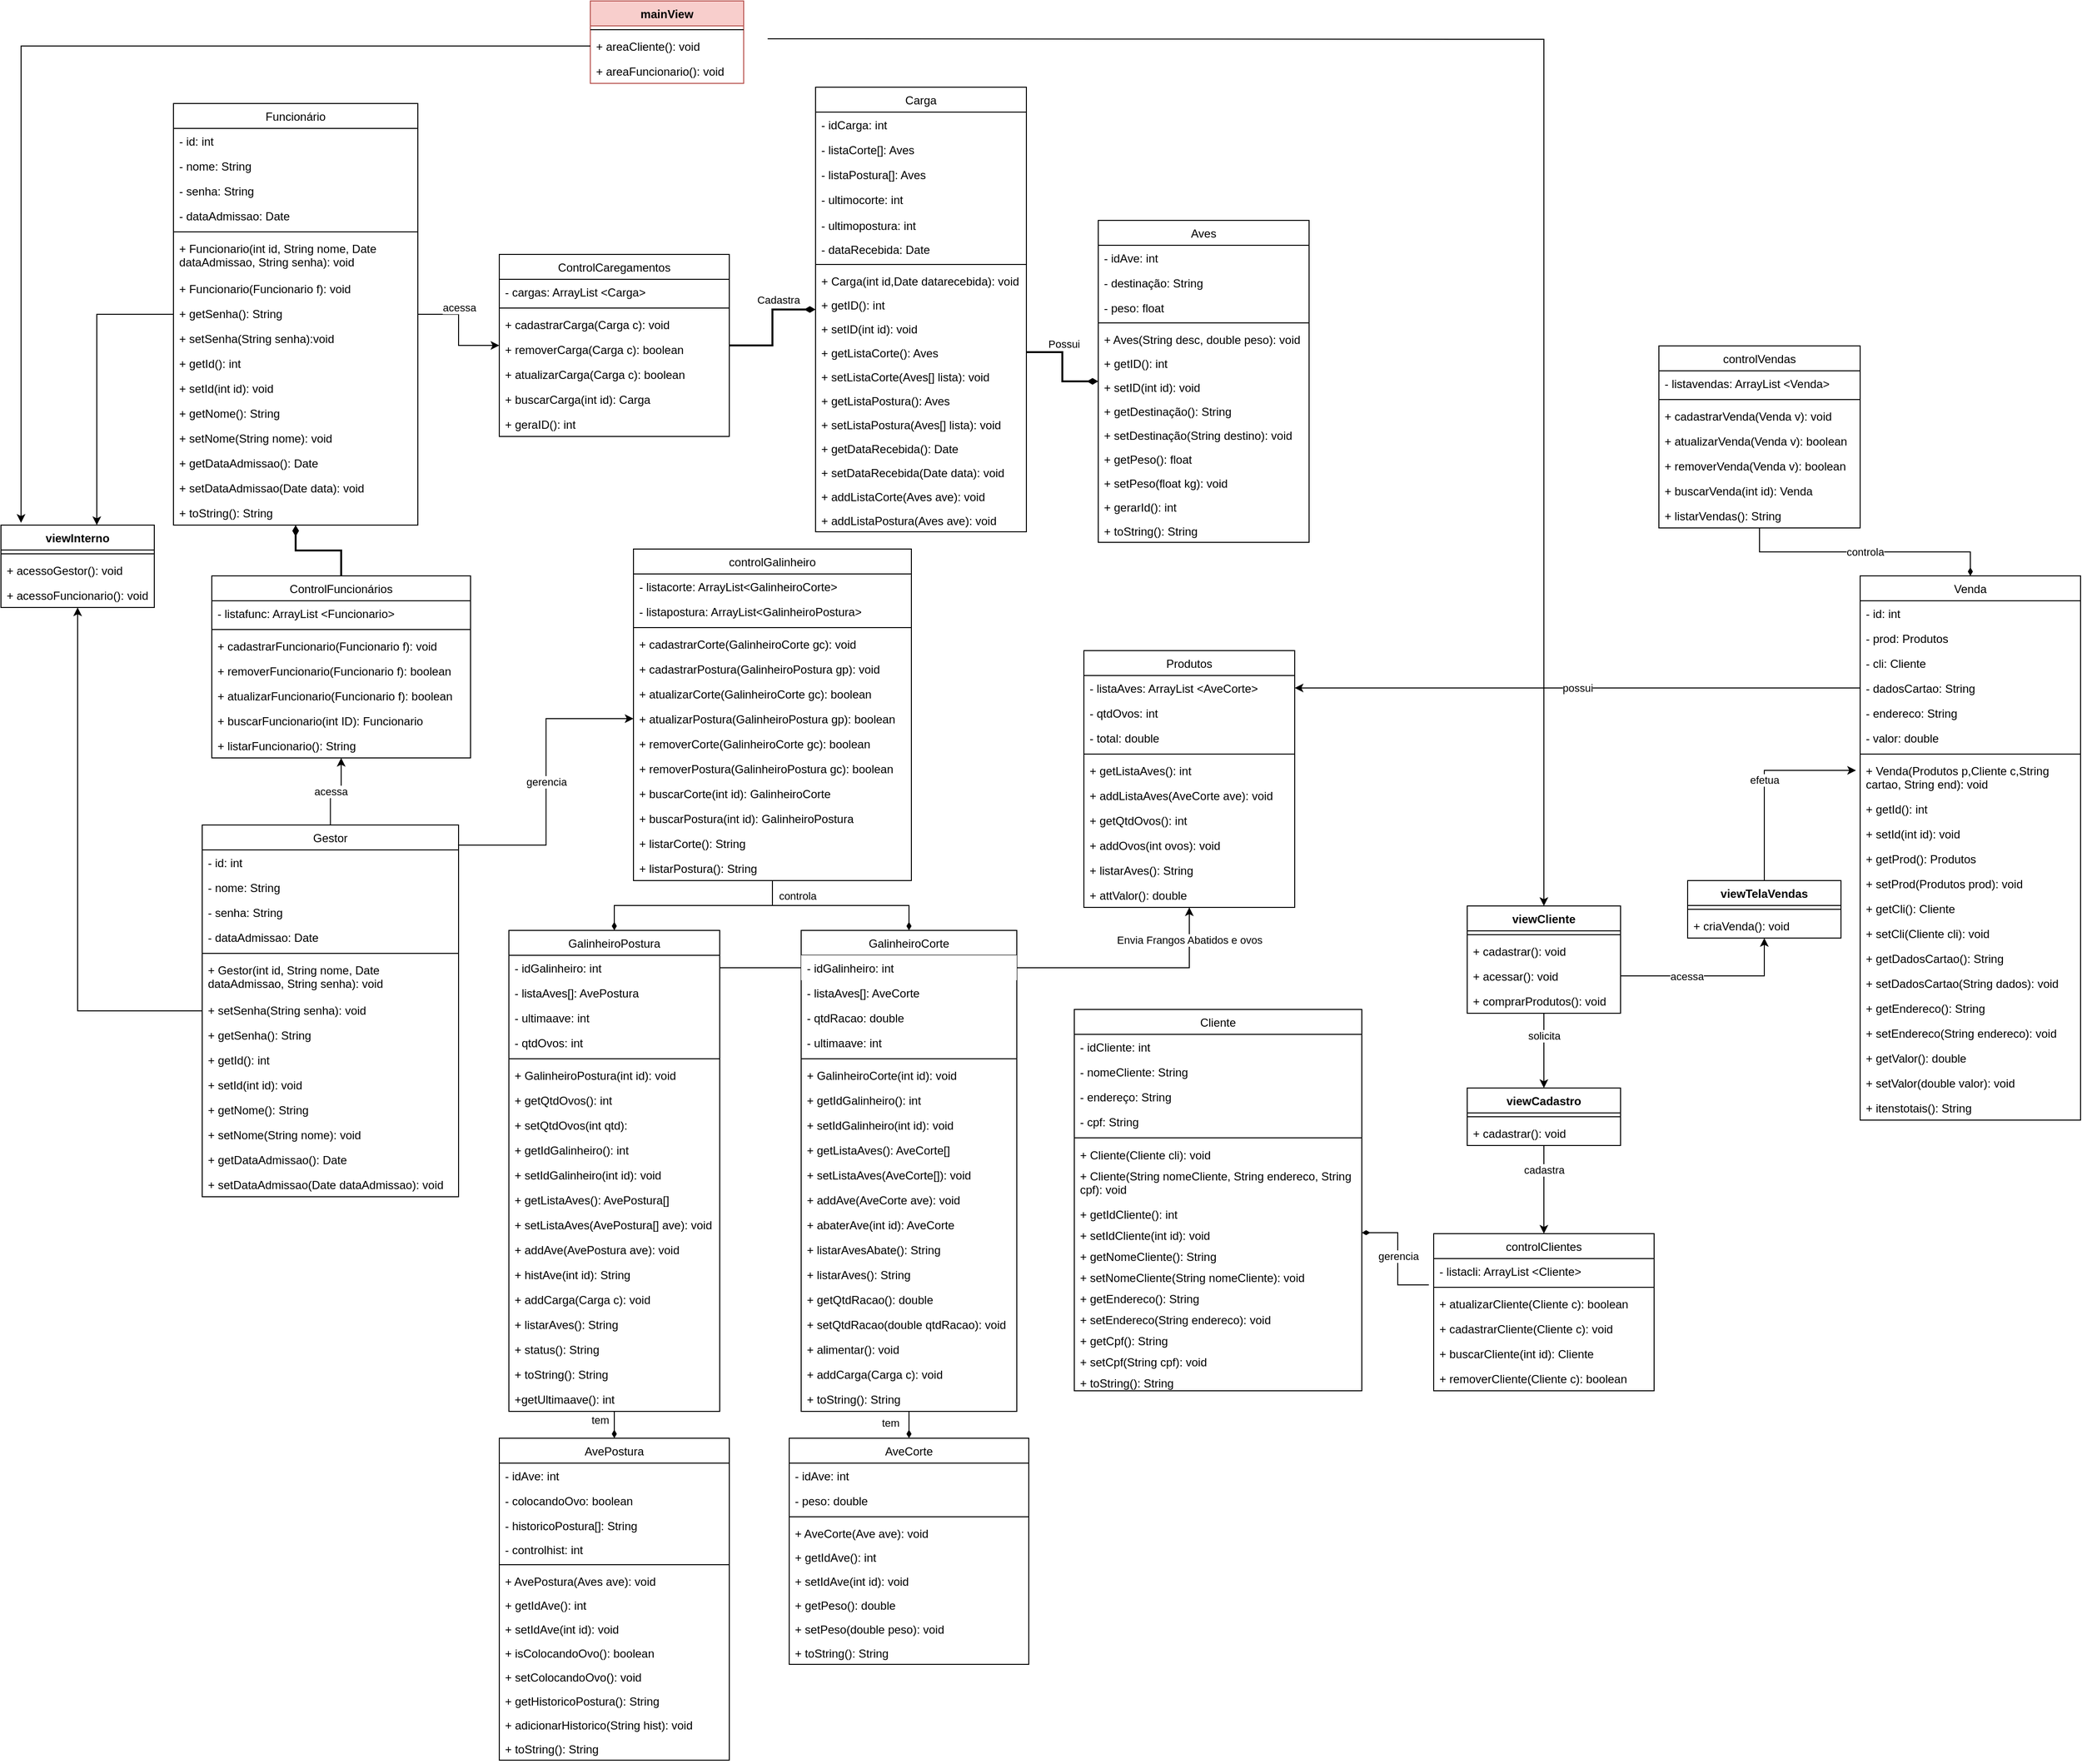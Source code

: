<mxfile version="13.1.2" type="device"><diagram id="C5RBs43oDa-KdzZeNtuy" name="Page-1"><mxGraphModel dx="2037" dy="479" grid="1" gridSize="10" guides="1" tooltips="1" connect="1" arrows="1" fold="1" page="1" pageScale="1" pageWidth="1169" pageHeight="827" background="none" math="0" shadow="0"><root><mxCell id="WIyWlLk6GJQsqaUBKTNV-0"/><mxCell id="WIyWlLk6GJQsqaUBKTNV-1" parent="WIyWlLk6GJQsqaUBKTNV-0"/><mxCell id="zebpt_xzksZAA_d2KIEa-84" value="" style="endArrow=none;html=1;entryX=1;entryY=0.5;entryDx=0;entryDy=0;exitX=1;exitY=0.5;exitDx=0;exitDy=0;" edge="1" parent="WIyWlLk6GJQsqaUBKTNV-1" source="ChyLab5s92fZdW_TzfDa-133" target="ChyLab5s92fZdW_TzfDa-175"><mxGeometry width="50" height="50" relative="1" as="geometry"><mxPoint x="630" y="1132" as="sourcePoint"/><mxPoint x="680" y="1082" as="targetPoint"/></mxGeometry></mxCell><mxCell id="ChyLab5s92fZdW_TzfDa-38" value="acessa" style="edgeStyle=orthogonalEdgeStyle;rounded=0;orthogonalLoop=1;jettySize=auto;html=1;verticalAlign=bottom;" parent="WIyWlLk6GJQsqaUBKTNV-1" source="ChyLab5s92fZdW_TzfDa-19" target="ChyLab5s92fZdW_TzfDa-34" edge="1"><mxGeometry x="-0.249" relative="1" as="geometry"><mxPoint as="offset"/></mxGeometry></mxCell><mxCell id="k6RPKPHMHm1qpfFXvN79-5" style="edgeStyle=orthogonalEdgeStyle;rounded=0;orthogonalLoop=1;jettySize=auto;html=1;entryX=0.625;entryY=0;entryDx=0;entryDy=0;entryPerimeter=0;" parent="WIyWlLk6GJQsqaUBKTNV-1" source="ChyLab5s92fZdW_TzfDa-19" target="k6RPKPHMHm1qpfFXvN79-0" edge="1"><mxGeometry relative="1" as="geometry"/></mxCell><mxCell id="ChyLab5s92fZdW_TzfDa-44" value="Cadastra" style="edgeStyle=orthogonalEdgeStyle;rounded=0;orthogonalLoop=1;jettySize=auto;html=1;endArrow=diamondThin;endFill=1;strokeWidth=2;verticalAlign=top;" parent="WIyWlLk6GJQsqaUBKTNV-1" source="ChyLab5s92fZdW_TzfDa-34" target="ChyLab5s92fZdW_TzfDa-39" edge="1"><mxGeometry x="0.384" y="24" relative="1" as="geometry"><mxPoint y="1" as="offset"/><mxPoint x="650" y="429.6" as="targetPoint"/></mxGeometry></mxCell><mxCell id="ChyLab5s92fZdW_TzfDa-58" value="Possui" style="edgeStyle=orthogonalEdgeStyle;rounded=0;orthogonalLoop=1;jettySize=auto;html=1;endArrow=diamondThin;endFill=1;strokeWidth=2;verticalAlign=bottom;exitX=1;exitY=0.5;exitDx=0;exitDy=0;" parent="WIyWlLk6GJQsqaUBKTNV-1" source="ChyLab5s92fZdW_TzfDa-62" target="ChyLab5s92fZdW_TzfDa-53" edge="1"><mxGeometry x="-0.289" relative="1" as="geometry"><mxPoint x="1" as="offset"/><mxPoint x="870" y="429.5" as="sourcePoint"/></mxGeometry></mxCell><mxCell id="ChyLab5s92fZdW_TzfDa-95" value="acessa" style="edgeStyle=orthogonalEdgeStyle;rounded=0;orthogonalLoop=1;jettySize=auto;html=1;endArrow=classic;endFill=1;strokeWidth=1;" parent="WIyWlLk6GJQsqaUBKTNV-1" source="ChyLab5s92fZdW_TzfDa-80" target="ChyLab5s92fZdW_TzfDa-87" edge="1"><mxGeometry x="-0.138" relative="1" as="geometry"><mxPoint as="offset"/></mxGeometry></mxCell><mxCell id="k6RPKPHMHm1qpfFXvN79-6" style="edgeStyle=orthogonalEdgeStyle;rounded=0;orthogonalLoop=1;jettySize=auto;html=1;" parent="WIyWlLk6GJQsqaUBKTNV-1" source="ChyLab5s92fZdW_TzfDa-80" target="k6RPKPHMHm1qpfFXvN79-0" edge="1"><mxGeometry relative="1" as="geometry"/></mxCell><mxCell id="ChyLab5s92fZdW_TzfDa-97" style="edgeStyle=orthogonalEdgeStyle;rounded=0;orthogonalLoop=1;jettySize=auto;html=1;endArrow=diamondThin;endFill=1;strokeWidth=2;" parent="WIyWlLk6GJQsqaUBKTNV-1" source="ChyLab5s92fZdW_TzfDa-87" target="ChyLab5s92fZdW_TzfDa-19" edge="1"><mxGeometry relative="1" as="geometry"/></mxCell><mxCell id="ChyLab5s92fZdW_TzfDa-209" value="tem" style="edgeStyle=orthogonalEdgeStyle;rounded=0;orthogonalLoop=1;jettySize=auto;html=1;endArrow=diamondThin;endFill=1;strokeWidth=1;" parent="WIyWlLk6GJQsqaUBKTNV-1" source="ChyLab5s92fZdW_TzfDa-132" target="ChyLab5s92fZdW_TzfDa-148" edge="1"><mxGeometry x="0.185" y="15" relative="1" as="geometry"><mxPoint as="offset"/></mxGeometry></mxCell><mxCell id="ChyLab5s92fZdW_TzfDa-211" value="tem" style="edgeStyle=orthogonalEdgeStyle;rounded=0;orthogonalLoop=1;jettySize=auto;html=1;endArrow=diamondThin;endFill=1;strokeWidth=1;" parent="WIyWlLk6GJQsqaUBKTNV-1" source="ChyLab5s92fZdW_TzfDa-174" target="ChyLab5s92fZdW_TzfDa-159" edge="1"><mxGeometry x="0.091" y="20" relative="1" as="geometry"><mxPoint as="offset"/></mxGeometry></mxCell><mxCell id="R2FQQx3yFwhjocn8nfwo-16" value="Envia Frangos Abatidos e ovos" style="edgeStyle=orthogonalEdgeStyle;rounded=0;orthogonalLoop=1;jettySize=auto;html=1;exitX=1;exitY=0.5;exitDx=0;exitDy=0;" parent="WIyWlLk6GJQsqaUBKTNV-1" source="ChyLab5s92fZdW_TzfDa-175" target="R2FQQx3yFwhjocn8nfwo-0" edge="1"><mxGeometry x="0.481" y="29" relative="1" as="geometry"><mxPoint x="29" y="-29" as="offset"/></mxGeometry></mxCell><mxCell id="zebpt_xzksZAA_d2KIEa-24" style="edgeStyle=orthogonalEdgeStyle;rounded=0;orthogonalLoop=1;jettySize=auto;html=1;endArrow=diamondThin;endFill=1;" edge="1" parent="WIyWlLk6GJQsqaUBKTNV-1" source="zebpt_xzksZAA_d2KIEa-0" target="ChyLab5s92fZdW_TzfDa-132"><mxGeometry relative="1" as="geometry"/></mxCell><mxCell id="zebpt_xzksZAA_d2KIEa-25" value="controla" style="edgeStyle=orthogonalEdgeStyle;rounded=0;orthogonalLoop=1;jettySize=auto;html=1;endArrow=diamondThin;endFill=1;" edge="1" parent="WIyWlLk6GJQsqaUBKTNV-1" source="zebpt_xzksZAA_d2KIEa-0" target="ChyLab5s92fZdW_TzfDa-174"><mxGeometry x="-0.471" y="10" relative="1" as="geometry"><mxPoint as="offset"/></mxGeometry></mxCell><mxCell id="k6RPKPHMHm1qpfFXvN79-14" value="solicita" style="edgeStyle=orthogonalEdgeStyle;rounded=0;orthogonalLoop=1;jettySize=auto;html=1;" parent="WIyWlLk6GJQsqaUBKTNV-1" source="k6RPKPHMHm1qpfFXvN79-7" target="zebpt_xzksZAA_d2KIEa-35" edge="1"><mxGeometry x="-0.397" relative="1" as="geometry"><mxPoint as="offset"/><mxPoint x="1665" y="1004.5" as="targetPoint"/></mxGeometry></mxCell><mxCell id="zebpt_xzksZAA_d2KIEa-49" value="controla" style="edgeStyle=orthogonalEdgeStyle;rounded=0;orthogonalLoop=1;jettySize=auto;html=1;endArrow=diamondThin;endFill=1;" edge="1" parent="WIyWlLk6GJQsqaUBKTNV-1" source="zebpt_xzksZAA_d2KIEa-27" target="R2FQQx3yFwhjocn8nfwo-4"><mxGeometry relative="1" as="geometry"/></mxCell><mxCell id="zebpt_xzksZAA_d2KIEa-47" value="efetua" style="edgeStyle=orthogonalEdgeStyle;rounded=0;orthogonalLoop=1;jettySize=auto;html=1;endArrow=classic;endFill=1;entryX=-0.019;entryY=0.325;entryDx=0;entryDy=0;entryPerimeter=0;" edge="1" parent="WIyWlLk6GJQsqaUBKTNV-1" source="zebpt_xzksZAA_d2KIEa-41" target="R2FQQx3yFwhjocn8nfwo-7"><mxGeometry relative="1" as="geometry"/></mxCell><mxCell id="zebpt_xzksZAA_d2KIEa-26" value="gerencia" style="edgeStyle=orthogonalEdgeStyle;rounded=0;orthogonalLoop=1;jettySize=auto;html=1;entryX=0;entryY=0.5;entryDx=0;entryDy=0;endArrow=classic;endFill=1;exitX=0.998;exitY=0.054;exitDx=0;exitDy=0;exitPerimeter=0;" edge="1" parent="WIyWlLk6GJQsqaUBKTNV-1" source="ChyLab5s92fZdW_TzfDa-80" target="zebpt_xzksZAA_d2KIEa-8"><mxGeometry relative="1" as="geometry"/></mxCell><mxCell id="zebpt_xzksZAA_d2KIEa-40" value="cadastra" style="edgeStyle=orthogonalEdgeStyle;rounded=0;orthogonalLoop=1;jettySize=auto;html=1;endArrow=classic;endFill=1;" edge="1" parent="WIyWlLk6GJQsqaUBKTNV-1" source="zebpt_xzksZAA_d2KIEa-35" target="zebpt_xzksZAA_d2KIEa-74"><mxGeometry x="-0.461" relative="1" as="geometry"><mxPoint x="1340" y="1277.5" as="sourcePoint"/><mxPoint x="1497" y="1456.5" as="targetPoint"/><mxPoint as="offset"/></mxGeometry></mxCell><mxCell id="zebpt_xzksZAA_d2KIEa-46" value="acessa" style="edgeStyle=orthogonalEdgeStyle;rounded=0;orthogonalLoop=1;jettySize=auto;html=1;entryX=0.5;entryY=1;entryDx=0;entryDy=0;endArrow=classic;endFill=1;" edge="1" parent="WIyWlLk6GJQsqaUBKTNV-1" source="k6RPKPHMHm1qpfFXvN79-10" target="zebpt_xzksZAA_d2KIEa-41"><mxGeometry x="-0.271" relative="1" as="geometry"><mxPoint x="1590" y="985" as="targetPoint"/><mxPoint as="offset"/></mxGeometry></mxCell><mxCell id="zebpt_xzksZAA_d2KIEa-50" value="possui" style="edgeStyle=orthogonalEdgeStyle;rounded=0;orthogonalLoop=1;jettySize=auto;html=1;endArrow=classic;endFill=1;entryX=1;entryY=0.5;entryDx=0;entryDy=0;" edge="1" parent="WIyWlLk6GJQsqaUBKTNV-1" source="R2FQQx3yFwhjocn8nfwo-31" target="R2FQQx3yFwhjocn8nfwo-1"><mxGeometry relative="1" as="geometry"/></mxCell><mxCell id="zebpt_xzksZAA_d2KIEa-61" style="edgeStyle=orthogonalEdgeStyle;rounded=0;orthogonalLoop=1;jettySize=auto;html=1;endArrow=classic;endFill=1;" edge="1" parent="WIyWlLk6GJQsqaUBKTNV-1" target="k6RPKPHMHm1qpfFXvN79-7"><mxGeometry relative="1" as="geometry"><mxPoint x="610" y="109.5" as="sourcePoint"/></mxGeometry></mxCell><mxCell id="zebpt_xzksZAA_d2KIEa-55" value="mainView" style="swimlane;fontStyle=1;align=center;verticalAlign=top;childLayout=stackLayout;horizontal=1;startSize=26;horizontalStack=0;resizeParent=1;resizeParentMax=0;resizeLast=0;collapsible=1;marginBottom=0;fillColor=#f8cecc;strokeColor=#b85450;" vertex="1" parent="WIyWlLk6GJQsqaUBKTNV-1"><mxGeometry x="425" y="70" width="160" height="86" as="geometry"/></mxCell><mxCell id="zebpt_xzksZAA_d2KIEa-56" value="" style="line;strokeWidth=1;fillColor=none;align=left;verticalAlign=middle;spacingTop=-1;spacingLeft=3;spacingRight=3;rotatable=0;labelPosition=right;points=[];portConstraint=eastwest;" vertex="1" parent="zebpt_xzksZAA_d2KIEa-55"><mxGeometry y="26" width="160" height="8" as="geometry"/></mxCell><mxCell id="zebpt_xzksZAA_d2KIEa-57" value="+ areaCliente(): void" style="text;strokeColor=none;fillColor=none;align=left;verticalAlign=top;spacingLeft=4;spacingRight=4;overflow=hidden;rotatable=0;points=[[0,0.5],[1,0.5]];portConstraint=eastwest;" vertex="1" parent="zebpt_xzksZAA_d2KIEa-55"><mxGeometry y="34" width="160" height="26" as="geometry"/></mxCell><mxCell id="zebpt_xzksZAA_d2KIEa-58" value="+ areaFuncionario(): void" style="text;strokeColor=none;fillColor=none;align=left;verticalAlign=top;spacingLeft=4;spacingRight=4;overflow=hidden;rotatable=0;points=[[0,0.5],[1,0.5]];portConstraint=eastwest;" vertex="1" parent="zebpt_xzksZAA_d2KIEa-55"><mxGeometry y="60" width="160" height="26" as="geometry"/></mxCell><mxCell id="ChyLab5s92fZdW_TzfDa-34" value="ControlCaregamentos" style="swimlane;fontStyle=0;childLayout=stackLayout;horizontal=1;startSize=26;fillColor=none;horizontalStack=0;resizeParent=1;resizeParentMax=0;resizeLast=0;collapsible=1;marginBottom=0;strokeColor=#000000;" parent="WIyWlLk6GJQsqaUBKTNV-1" vertex="1"><mxGeometry x="330" y="334.5" width="240" height="190" as="geometry"/></mxCell><mxCell id="zebpt_xzksZAA_d2KIEa-66" value="- cargas: ArrayList &lt;Carga&gt;" style="text;strokeColor=none;fillColor=none;align=left;verticalAlign=top;spacingLeft=4;spacingRight=4;overflow=hidden;rotatable=0;points=[[0,0.5],[1,0.5]];portConstraint=eastwest;" vertex="1" parent="ChyLab5s92fZdW_TzfDa-34"><mxGeometry y="26" width="240" height="26" as="geometry"/></mxCell><mxCell id="ChyLab5s92fZdW_TzfDa-47" value="" style="line;strokeWidth=1;fillColor=none;align=left;verticalAlign=middle;spacingTop=-1;spacingLeft=3;spacingRight=3;rotatable=0;labelPosition=right;points=[];portConstraint=eastwest;" parent="ChyLab5s92fZdW_TzfDa-34" vertex="1"><mxGeometry y="52" width="240" height="8" as="geometry"/></mxCell><mxCell id="ChyLab5s92fZdW_TzfDa-37" value="+ cadastrarCarga(Carga c): void" style="text;strokeColor=none;fillColor=none;align=left;verticalAlign=top;spacingLeft=4;spacingRight=4;overflow=hidden;rotatable=0;points=[[0,0.5],[1,0.5]];portConstraint=eastwest;" parent="ChyLab5s92fZdW_TzfDa-34" vertex="1"><mxGeometry y="60" width="240" height="26" as="geometry"/></mxCell><mxCell id="ChyLab5s92fZdW_TzfDa-48" value="+ removerCarga(Carga c): boolean" style="text;strokeColor=none;fillColor=none;align=left;verticalAlign=top;spacingLeft=4;spacingRight=4;overflow=hidden;rotatable=0;points=[[0,0.5],[1,0.5]];portConstraint=eastwest;" parent="ChyLab5s92fZdW_TzfDa-34" vertex="1"><mxGeometry y="86" width="240" height="26" as="geometry"/></mxCell><mxCell id="ChyLab5s92fZdW_TzfDa-49" value="+ atualizarCarga(Carga c): boolean" style="text;strokeColor=none;fillColor=none;align=left;verticalAlign=top;spacingLeft=4;spacingRight=4;overflow=hidden;rotatable=0;points=[[0,0.5],[1,0.5]];portConstraint=eastwest;" parent="ChyLab5s92fZdW_TzfDa-34" vertex="1"><mxGeometry y="112" width="240" height="26" as="geometry"/></mxCell><mxCell id="ChyLab5s92fZdW_TzfDa-50" value="+ buscarCarga(int id): Carga" style="text;strokeColor=none;fillColor=none;align=left;verticalAlign=top;spacingLeft=4;spacingRight=4;overflow=hidden;rotatable=0;points=[[0,0.5],[1,0.5]];portConstraint=eastwest;" parent="ChyLab5s92fZdW_TzfDa-34" vertex="1"><mxGeometry y="138" width="240" height="26" as="geometry"/></mxCell><mxCell id="ChyLab5s92fZdW_TzfDa-79" value="+ geraID(): int" style="text;strokeColor=none;fillColor=none;align=left;verticalAlign=top;spacingLeft=4;spacingRight=4;overflow=hidden;rotatable=0;points=[[0,0.5],[1,0.5]];portConstraint=eastwest;" parent="ChyLab5s92fZdW_TzfDa-34" vertex="1"><mxGeometry y="164" width="240" height="26" as="geometry"/></mxCell><mxCell id="ChyLab5s92fZdW_TzfDa-53" value="Aves" style="swimlane;fontStyle=0;childLayout=stackLayout;horizontal=1;startSize=26;fillColor=none;horizontalStack=0;resizeParent=1;resizeParentMax=0;resizeLast=0;collapsible=1;marginBottom=0;strokeColor=#000000;" parent="WIyWlLk6GJQsqaUBKTNV-1" vertex="1"><mxGeometry x="955" y="299" width="220" height="336" as="geometry"/></mxCell><mxCell id="ChyLab5s92fZdW_TzfDa-54" value="- idAve: int" style="text;strokeColor=none;fillColor=none;align=left;verticalAlign=top;spacingLeft=4;spacingRight=4;overflow=hidden;rotatable=0;points=[[0,0.5],[1,0.5]];portConstraint=eastwest;" parent="ChyLab5s92fZdW_TzfDa-53" vertex="1"><mxGeometry y="26" width="220" height="26" as="geometry"/></mxCell><mxCell id="ChyLab5s92fZdW_TzfDa-56" value="- destinação: String" style="text;strokeColor=none;fillColor=none;align=left;verticalAlign=top;spacingLeft=4;spacingRight=4;overflow=hidden;rotatable=0;points=[[0,0.5],[1,0.5]];portConstraint=eastwest;" parent="ChyLab5s92fZdW_TzfDa-53" vertex="1"><mxGeometry y="52" width="220" height="26" as="geometry"/></mxCell><mxCell id="ChyLab5s92fZdW_TzfDa-57" value="- peso: float" style="text;strokeColor=none;fillColor=none;align=left;verticalAlign=top;spacingLeft=4;spacingRight=4;overflow=hidden;rotatable=0;points=[[0,0.5],[1,0.5]];portConstraint=eastwest;" parent="ChyLab5s92fZdW_TzfDa-53" vertex="1"><mxGeometry y="78" width="220" height="25" as="geometry"/></mxCell><mxCell id="ChyLab5s92fZdW_TzfDa-70" value="" style="line;strokeWidth=1;fillColor=none;align=left;verticalAlign=middle;spacingTop=-1;spacingLeft=3;spacingRight=3;rotatable=0;labelPosition=right;points=[];portConstraint=eastwest;" parent="ChyLab5s92fZdW_TzfDa-53" vertex="1"><mxGeometry y="103" width="220" height="8" as="geometry"/></mxCell><mxCell id="zebpt_xzksZAA_d2KIEa-98" value="+ Aves(String desc, double peso): void" style="text;strokeColor=none;fillColor=none;align=left;verticalAlign=top;spacingLeft=4;spacingRight=4;overflow=hidden;rotatable=0;points=[[0,0.5],[1,0.5]];portConstraint=eastwest;" vertex="1" parent="ChyLab5s92fZdW_TzfDa-53"><mxGeometry y="111" width="220" height="25" as="geometry"/></mxCell><mxCell id="ChyLab5s92fZdW_TzfDa-71" value="+ getID(): int" style="text;strokeColor=none;fillColor=none;align=left;verticalAlign=top;spacingLeft=4;spacingRight=4;overflow=hidden;rotatable=0;points=[[0,0.5],[1,0.5]];portConstraint=eastwest;" parent="ChyLab5s92fZdW_TzfDa-53" vertex="1"><mxGeometry y="136" width="220" height="25" as="geometry"/></mxCell><mxCell id="ChyLab5s92fZdW_TzfDa-72" value="+ setID(int id): void" style="text;strokeColor=none;fillColor=none;align=left;verticalAlign=top;spacingLeft=4;spacingRight=4;overflow=hidden;rotatable=0;points=[[0,0.5],[1,0.5]];portConstraint=eastwest;" parent="ChyLab5s92fZdW_TzfDa-53" vertex="1"><mxGeometry y="161" width="220" height="25" as="geometry"/></mxCell><mxCell id="ChyLab5s92fZdW_TzfDa-73" value="+ getDestinação(): String" style="text;strokeColor=none;fillColor=none;align=left;verticalAlign=top;spacingLeft=4;spacingRight=4;overflow=hidden;rotatable=0;points=[[0,0.5],[1,0.5]];portConstraint=eastwest;" parent="ChyLab5s92fZdW_TzfDa-53" vertex="1"><mxGeometry y="186" width="220" height="25" as="geometry"/></mxCell><mxCell id="ChyLab5s92fZdW_TzfDa-74" value="+ setDestinação(String destino): void" style="text;strokeColor=none;fillColor=none;align=left;verticalAlign=top;spacingLeft=4;spacingRight=4;overflow=hidden;rotatable=0;points=[[0,0.5],[1,0.5]];portConstraint=eastwest;" parent="ChyLab5s92fZdW_TzfDa-53" vertex="1"><mxGeometry y="211" width="220" height="25" as="geometry"/></mxCell><mxCell id="ChyLab5s92fZdW_TzfDa-77" value="+ getPeso(): float" style="text;strokeColor=none;fillColor=none;align=left;verticalAlign=top;spacingLeft=4;spacingRight=4;overflow=hidden;rotatable=0;points=[[0,0.5],[1,0.5]];portConstraint=eastwest;" parent="ChyLab5s92fZdW_TzfDa-53" vertex="1"><mxGeometry y="236" width="220" height="25" as="geometry"/></mxCell><mxCell id="ChyLab5s92fZdW_TzfDa-78" value="+ setPeso(float kg): void" style="text;strokeColor=none;fillColor=none;align=left;verticalAlign=top;spacingLeft=4;spacingRight=4;overflow=hidden;rotatable=0;points=[[0,0.5],[1,0.5]];portConstraint=eastwest;" parent="ChyLab5s92fZdW_TzfDa-53" vertex="1"><mxGeometry y="261" width="220" height="25" as="geometry"/></mxCell><mxCell id="zebpt_xzksZAA_d2KIEa-96" value="+ gerarId(): int" style="text;strokeColor=none;fillColor=none;align=left;verticalAlign=top;spacingLeft=4;spacingRight=4;overflow=hidden;rotatable=0;points=[[0,0.5],[1,0.5]];portConstraint=eastwest;" vertex="1" parent="ChyLab5s92fZdW_TzfDa-53"><mxGeometry y="286" width="220" height="25" as="geometry"/></mxCell><mxCell id="zebpt_xzksZAA_d2KIEa-97" value="+ toString(): String" style="text;strokeColor=none;fillColor=none;align=left;verticalAlign=top;spacingLeft=4;spacingRight=4;overflow=hidden;rotatable=0;points=[[0,0.5],[1,0.5]];portConstraint=eastwest;" vertex="1" parent="ChyLab5s92fZdW_TzfDa-53"><mxGeometry y="311" width="220" height="25" as="geometry"/></mxCell><mxCell id="ChyLab5s92fZdW_TzfDa-39" value="Carga" style="swimlane;fontStyle=0;childLayout=stackLayout;horizontal=1;startSize=26;fillColor=none;horizontalStack=0;resizeParent=1;resizeParentMax=0;resizeLast=0;collapsible=1;marginBottom=0;strokeColor=#000000;" parent="WIyWlLk6GJQsqaUBKTNV-1" vertex="1"><mxGeometry x="660" y="160" width="220" height="464" as="geometry"/></mxCell><mxCell id="ChyLab5s92fZdW_TzfDa-40" value="- idCarga: int" style="text;strokeColor=none;fillColor=none;align=left;verticalAlign=top;spacingLeft=4;spacingRight=4;overflow=hidden;rotatable=0;points=[[0,0.5],[1,0.5]];portConstraint=eastwest;" parent="ChyLab5s92fZdW_TzfDa-39" vertex="1"><mxGeometry y="26" width="220" height="26" as="geometry"/></mxCell><mxCell id="ChyLab5s92fZdW_TzfDa-41" value="- listaCorte[]: Aves" style="text;strokeColor=none;fillColor=none;align=left;verticalAlign=top;spacingLeft=4;spacingRight=4;overflow=hidden;rotatable=0;points=[[0,0.5],[1,0.5]];portConstraint=eastwest;" parent="ChyLab5s92fZdW_TzfDa-39" vertex="1"><mxGeometry y="52" width="220" height="26" as="geometry"/></mxCell><mxCell id="ChyLab5s92fZdW_TzfDa-42" value="- listaPostura[]: Aves" style="text;strokeColor=none;fillColor=none;align=left;verticalAlign=top;spacingLeft=4;spacingRight=4;overflow=hidden;rotatable=0;points=[[0,0.5],[1,0.5]];portConstraint=eastwest;" parent="ChyLab5s92fZdW_TzfDa-39" vertex="1"><mxGeometry y="78" width="220" height="26" as="geometry"/></mxCell><mxCell id="zebpt_xzksZAA_d2KIEa-102" value="- ultimocorte: int" style="text;strokeColor=none;fillColor=none;align=left;verticalAlign=top;spacingLeft=4;spacingRight=4;overflow=hidden;rotatable=0;points=[[0,0.5],[1,0.5]];portConstraint=eastwest;" vertex="1" parent="ChyLab5s92fZdW_TzfDa-39"><mxGeometry y="104" width="220" height="27" as="geometry"/></mxCell><mxCell id="zebpt_xzksZAA_d2KIEa-101" value="- ultimopostura: int" style="text;strokeColor=none;fillColor=none;align=left;verticalAlign=top;spacingLeft=4;spacingRight=4;overflow=hidden;rotatable=0;points=[[0,0.5],[1,0.5]];portConstraint=eastwest;" vertex="1" parent="ChyLab5s92fZdW_TzfDa-39"><mxGeometry y="131" width="220" height="25" as="geometry"/></mxCell><mxCell id="ChyLab5s92fZdW_TzfDa-46" value="- dataRecebida: Date" style="text;strokeColor=none;fillColor=none;align=left;verticalAlign=top;spacingLeft=4;spacingRight=4;overflow=hidden;rotatable=0;points=[[0,0.5],[1,0.5]];portConstraint=eastwest;" parent="ChyLab5s92fZdW_TzfDa-39" vertex="1"><mxGeometry y="156" width="220" height="25" as="geometry"/></mxCell><mxCell id="ChyLab5s92fZdW_TzfDa-59" value="" style="line;strokeWidth=1;fillColor=none;align=left;verticalAlign=middle;spacingTop=-1;spacingLeft=3;spacingRight=3;rotatable=0;labelPosition=right;points=[];portConstraint=eastwest;" parent="ChyLab5s92fZdW_TzfDa-39" vertex="1"><mxGeometry y="181" width="220" height="8" as="geometry"/></mxCell><mxCell id="zebpt_xzksZAA_d2KIEa-103" value="+ Carga(int id,Date datarecebida): void" style="text;strokeColor=none;fillColor=none;align=left;verticalAlign=top;spacingLeft=4;spacingRight=4;overflow=hidden;rotatable=0;points=[[0,0.5],[1,0.5]];portConstraint=eastwest;" vertex="1" parent="ChyLab5s92fZdW_TzfDa-39"><mxGeometry y="189" width="220" height="25" as="geometry"/></mxCell><mxCell id="ChyLab5s92fZdW_TzfDa-60" value="+ getID(): int" style="text;strokeColor=none;fillColor=none;align=left;verticalAlign=top;spacingLeft=4;spacingRight=4;overflow=hidden;rotatable=0;points=[[0,0.5],[1,0.5]];portConstraint=eastwest;" parent="ChyLab5s92fZdW_TzfDa-39" vertex="1"><mxGeometry y="214" width="220" height="25" as="geometry"/></mxCell><mxCell id="ChyLab5s92fZdW_TzfDa-61" value="+ setID(int id): void" style="text;strokeColor=none;fillColor=none;align=left;verticalAlign=top;spacingLeft=4;spacingRight=4;overflow=hidden;rotatable=0;points=[[0,0.5],[1,0.5]];portConstraint=eastwest;" parent="ChyLab5s92fZdW_TzfDa-39" vertex="1"><mxGeometry y="239" width="220" height="25" as="geometry"/></mxCell><mxCell id="ChyLab5s92fZdW_TzfDa-62" value="+ getListaCorte(): Aves" style="text;strokeColor=none;fillColor=none;align=left;verticalAlign=top;spacingLeft=4;spacingRight=4;overflow=hidden;rotatable=0;points=[[0,0.5],[1,0.5]];portConstraint=eastwest;" parent="ChyLab5s92fZdW_TzfDa-39" vertex="1"><mxGeometry y="264" width="220" height="25" as="geometry"/></mxCell><mxCell id="ChyLab5s92fZdW_TzfDa-63" value="+ setListaCorte(Aves[] lista): void" style="text;strokeColor=none;fillColor=none;align=left;verticalAlign=top;spacingLeft=4;spacingRight=4;overflow=hidden;rotatable=0;points=[[0,0.5],[1,0.5]];portConstraint=eastwest;" parent="ChyLab5s92fZdW_TzfDa-39" vertex="1"><mxGeometry y="289" width="220" height="25" as="geometry"/></mxCell><mxCell id="ChyLab5s92fZdW_TzfDa-64" value="+ getListaPostura(): Aves" style="text;strokeColor=none;fillColor=none;align=left;verticalAlign=top;spacingLeft=4;spacingRight=4;overflow=hidden;rotatable=0;points=[[0,0.5],[1,0.5]];portConstraint=eastwest;" parent="ChyLab5s92fZdW_TzfDa-39" vertex="1"><mxGeometry y="314" width="220" height="25" as="geometry"/></mxCell><mxCell id="ChyLab5s92fZdW_TzfDa-65" value="+ setListaPostura(Aves[] lista): void" style="text;strokeColor=none;fillColor=none;align=left;verticalAlign=top;spacingLeft=4;spacingRight=4;overflow=hidden;rotatable=0;points=[[0,0.5],[1,0.5]];portConstraint=eastwest;" parent="ChyLab5s92fZdW_TzfDa-39" vertex="1"><mxGeometry y="339" width="220" height="25" as="geometry"/></mxCell><mxCell id="ChyLab5s92fZdW_TzfDa-66" value="+ getDataRecebida(): Date" style="text;strokeColor=none;fillColor=none;align=left;verticalAlign=top;spacingLeft=4;spacingRight=4;overflow=hidden;rotatable=0;points=[[0,0.5],[1,0.5]];portConstraint=eastwest;" parent="ChyLab5s92fZdW_TzfDa-39" vertex="1"><mxGeometry y="364" width="220" height="25" as="geometry"/></mxCell><mxCell id="ChyLab5s92fZdW_TzfDa-67" value="+ setDataRecebida(Date data): void" style="text;strokeColor=none;fillColor=none;align=left;verticalAlign=top;spacingLeft=4;spacingRight=4;overflow=hidden;rotatable=0;points=[[0,0.5],[1,0.5]];portConstraint=eastwest;" parent="ChyLab5s92fZdW_TzfDa-39" vertex="1"><mxGeometry y="389" width="220" height="25" as="geometry"/></mxCell><mxCell id="ChyLab5s92fZdW_TzfDa-75" value="+ addListaCorte(Aves ave): void" style="text;strokeColor=none;fillColor=none;align=left;verticalAlign=top;spacingLeft=4;spacingRight=4;overflow=hidden;rotatable=0;points=[[0,0.5],[1,0.5]];portConstraint=eastwest;" parent="ChyLab5s92fZdW_TzfDa-39" vertex="1"><mxGeometry y="414" width="220" height="25" as="geometry"/></mxCell><mxCell id="ChyLab5s92fZdW_TzfDa-76" value="+ addListaPostura(Aves ave): void" style="text;strokeColor=none;fillColor=none;align=left;verticalAlign=top;spacingLeft=4;spacingRight=4;overflow=hidden;rotatable=0;points=[[0,0.5],[1,0.5]];portConstraint=eastwest;" parent="ChyLab5s92fZdW_TzfDa-39" vertex="1"><mxGeometry y="439" width="220" height="25" as="geometry"/></mxCell><mxCell id="ChyLab5s92fZdW_TzfDa-19" value="Funcionário" style="swimlane;fontStyle=0;childLayout=stackLayout;horizontal=1;startSize=26;fillColor=none;horizontalStack=0;resizeParent=1;resizeParentMax=0;resizeLast=0;collapsible=1;marginBottom=0;strokeColor=#000000;" parent="WIyWlLk6GJQsqaUBKTNV-1" vertex="1"><mxGeometry x="-10" y="177" width="255" height="440" as="geometry"/></mxCell><mxCell id="ChyLab5s92fZdW_TzfDa-20" value="- id: int" style="text;strokeColor=none;fillColor=none;align=left;verticalAlign=top;spacingLeft=4;spacingRight=4;overflow=hidden;rotatable=0;points=[[0,0.5],[1,0.5]];portConstraint=eastwest;" parent="ChyLab5s92fZdW_TzfDa-19" vertex="1"><mxGeometry y="26" width="255" height="26" as="geometry"/></mxCell><mxCell id="ChyLab5s92fZdW_TzfDa-21" value="- nome: String" style="text;strokeColor=none;fillColor=none;align=left;verticalAlign=top;spacingLeft=4;spacingRight=4;overflow=hidden;rotatable=0;points=[[0,0.5],[1,0.5]];portConstraint=eastwest;" parent="ChyLab5s92fZdW_TzfDa-19" vertex="1"><mxGeometry y="52" width="255" height="26" as="geometry"/></mxCell><mxCell id="zebpt_xzksZAA_d2KIEa-127" value="- senha: String" style="text;strokeColor=none;fillColor=none;align=left;verticalAlign=top;spacingLeft=4;spacingRight=4;overflow=hidden;rotatable=0;points=[[0,0.5],[1,0.5]];portConstraint=eastwest;" vertex="1" parent="ChyLab5s92fZdW_TzfDa-19"><mxGeometry y="78" width="255" height="26" as="geometry"/></mxCell><mxCell id="ChyLab5s92fZdW_TzfDa-23" value="- dataAdmissao: Date" style="text;strokeColor=none;fillColor=none;align=left;verticalAlign=top;spacingLeft=4;spacingRight=4;overflow=hidden;rotatable=0;points=[[0,0.5],[1,0.5]];portConstraint=eastwest;" parent="ChyLab5s92fZdW_TzfDa-19" vertex="1"><mxGeometry y="104" width="255" height="26" as="geometry"/></mxCell><mxCell id="ChyLab5s92fZdW_TzfDa-31" value="" style="line;strokeWidth=1;fillColor=none;align=left;verticalAlign=middle;spacingTop=-1;spacingLeft=3;spacingRight=3;rotatable=0;labelPosition=right;points=[];portConstraint=eastwest;" parent="ChyLab5s92fZdW_TzfDa-19" vertex="1"><mxGeometry y="130" width="255" height="8" as="geometry"/></mxCell><mxCell id="ChyLab5s92fZdW_TzfDa-32" value="+ Funcionario(int id, String nome, Date dataAdmissao, String senha): void" style="text;strokeColor=none;fillColor=none;align=left;verticalAlign=top;spacingLeft=4;spacingRight=4;overflow=hidden;rotatable=0;points=[[0,0.5],[1,0.5]];portConstraint=eastwest;whiteSpace=wrap;" parent="ChyLab5s92fZdW_TzfDa-19" vertex="1"><mxGeometry y="138" width="255" height="42" as="geometry"/></mxCell><mxCell id="zebpt_xzksZAA_d2KIEa-128" value="+ Funcionario(Funcionario f): void" style="text;strokeColor=none;fillColor=none;align=left;verticalAlign=top;spacingLeft=4;spacingRight=4;overflow=hidden;rotatable=0;points=[[0,0.5],[1,0.5]];portConstraint=eastwest;" vertex="1" parent="ChyLab5s92fZdW_TzfDa-19"><mxGeometry y="180" width="255" height="26" as="geometry"/></mxCell><mxCell id="zebpt_xzksZAA_d2KIEa-129" value="+ getSenha(): String" style="text;strokeColor=none;fillColor=none;align=left;verticalAlign=top;spacingLeft=4;spacingRight=4;overflow=hidden;rotatable=0;points=[[0,0.5],[1,0.5]];portConstraint=eastwest;" vertex="1" parent="ChyLab5s92fZdW_TzfDa-19"><mxGeometry y="206" width="255" height="26" as="geometry"/></mxCell><mxCell id="zebpt_xzksZAA_d2KIEa-130" value="+ setSenha(String senha):void " style="text;strokeColor=none;fillColor=none;align=left;verticalAlign=top;spacingLeft=4;spacingRight=4;overflow=hidden;rotatable=0;points=[[0,0.5],[1,0.5]];portConstraint=eastwest;" vertex="1" parent="ChyLab5s92fZdW_TzfDa-19"><mxGeometry y="232" width="255" height="26" as="geometry"/></mxCell><mxCell id="zebpt_xzksZAA_d2KIEa-132" value="+ getId(): int" style="text;strokeColor=none;fillColor=none;align=left;verticalAlign=top;spacingLeft=4;spacingRight=4;overflow=hidden;rotatable=0;points=[[0,0.5],[1,0.5]];portConstraint=eastwest;" vertex="1" parent="ChyLab5s92fZdW_TzfDa-19"><mxGeometry y="258" width="255" height="26" as="geometry"/></mxCell><mxCell id="zebpt_xzksZAA_d2KIEa-133" value="+ setId(int id): void " style="text;strokeColor=none;fillColor=none;align=left;verticalAlign=top;spacingLeft=4;spacingRight=4;overflow=hidden;rotatable=0;points=[[0,0.5],[1,0.5]];portConstraint=eastwest;" vertex="1" parent="ChyLab5s92fZdW_TzfDa-19"><mxGeometry y="284" width="255" height="26" as="geometry"/></mxCell><mxCell id="zebpt_xzksZAA_d2KIEa-134" value="+ getNome(): String" style="text;strokeColor=none;fillColor=none;align=left;verticalAlign=top;spacingLeft=4;spacingRight=4;overflow=hidden;rotatable=0;points=[[0,0.5],[1,0.5]];portConstraint=eastwest;" vertex="1" parent="ChyLab5s92fZdW_TzfDa-19"><mxGeometry y="310" width="255" height="26" as="geometry"/></mxCell><mxCell id="zebpt_xzksZAA_d2KIEa-135" value="+ setNome(String nome): void " style="text;strokeColor=none;fillColor=none;align=left;verticalAlign=top;spacingLeft=4;spacingRight=4;overflow=hidden;rotatable=0;points=[[0,0.5],[1,0.5]];portConstraint=eastwest;" vertex="1" parent="ChyLab5s92fZdW_TzfDa-19"><mxGeometry y="336" width="255" height="26" as="geometry"/></mxCell><mxCell id="zebpt_xzksZAA_d2KIEa-136" value="+ getDataAdmissao(): Date" style="text;strokeColor=none;fillColor=none;align=left;verticalAlign=top;spacingLeft=4;spacingRight=4;overflow=hidden;rotatable=0;points=[[0,0.5],[1,0.5]];portConstraint=eastwest;" vertex="1" parent="ChyLab5s92fZdW_TzfDa-19"><mxGeometry y="362" width="255" height="26" as="geometry"/></mxCell><mxCell id="zebpt_xzksZAA_d2KIEa-137" value="+ setDataAdmissao(Date data): void " style="text;strokeColor=none;fillColor=none;align=left;verticalAlign=top;spacingLeft=4;spacingRight=4;overflow=hidden;rotatable=0;points=[[0,0.5],[1,0.5]];portConstraint=eastwest;" vertex="1" parent="ChyLab5s92fZdW_TzfDa-19"><mxGeometry y="388" width="255" height="26" as="geometry"/></mxCell><mxCell id="zebpt_xzksZAA_d2KIEa-138" value="+ toString(): String" style="text;strokeColor=none;fillColor=none;align=left;verticalAlign=top;spacingLeft=4;spacingRight=4;overflow=hidden;rotatable=0;points=[[0,0.5],[1,0.5]];portConstraint=eastwest;" vertex="1" parent="ChyLab5s92fZdW_TzfDa-19"><mxGeometry y="414" width="255" height="26" as="geometry"/></mxCell><mxCell id="k6RPKPHMHm1qpfFXvN79-0" value="viewInterno" style="swimlane;fontStyle=1;align=center;verticalAlign=top;childLayout=stackLayout;horizontal=1;startSize=26;horizontalStack=0;resizeParent=1;resizeParentMax=0;resizeLast=0;collapsible=1;marginBottom=0;" parent="WIyWlLk6GJQsqaUBKTNV-1" vertex="1"><mxGeometry x="-190" y="617" width="160" height="86" as="geometry"/></mxCell><mxCell id="k6RPKPHMHm1qpfFXvN79-2" value="" style="line;strokeWidth=1;fillColor=none;align=left;verticalAlign=middle;spacingTop=-1;spacingLeft=3;spacingRight=3;rotatable=0;labelPosition=right;points=[];portConstraint=eastwest;" parent="k6RPKPHMHm1qpfFXvN79-0" vertex="1"><mxGeometry y="26" width="160" height="8" as="geometry"/></mxCell><mxCell id="k6RPKPHMHm1qpfFXvN79-3" value="+ acessoGestor(): void" style="text;strokeColor=none;fillColor=none;align=left;verticalAlign=top;spacingLeft=4;spacingRight=4;overflow=hidden;rotatable=0;points=[[0,0.5],[1,0.5]];portConstraint=eastwest;" parent="k6RPKPHMHm1qpfFXvN79-0" vertex="1"><mxGeometry y="34" width="160" height="26" as="geometry"/></mxCell><mxCell id="k6RPKPHMHm1qpfFXvN79-4" value="+ acessoFuncionario(): void" style="text;strokeColor=none;fillColor=none;align=left;verticalAlign=top;spacingLeft=4;spacingRight=4;overflow=hidden;rotatable=0;points=[[0,0.5],[1,0.5]];portConstraint=eastwest;" parent="k6RPKPHMHm1qpfFXvN79-0" vertex="1"><mxGeometry y="60" width="160" height="26" as="geometry"/></mxCell><mxCell id="zebpt_xzksZAA_d2KIEa-0" value="controlGalinheiro" style="swimlane;fontStyle=0;childLayout=stackLayout;horizontal=1;startSize=26;fillColor=none;horizontalStack=0;resizeParent=1;resizeParentMax=0;resizeLast=0;collapsible=1;marginBottom=0;strokeColor=#000000;" vertex="1" parent="WIyWlLk6GJQsqaUBKTNV-1"><mxGeometry x="470" y="642" width="290" height="346" as="geometry"/></mxCell><mxCell id="zebpt_xzksZAA_d2KIEa-1" value="- listacorte: ArrayList&lt;GalinheiroCorte&gt;" style="text;strokeColor=none;fillColor=none;align=left;verticalAlign=top;spacingLeft=4;spacingRight=4;overflow=hidden;rotatable=0;points=[[0,0.5],[1,0.5]];portConstraint=eastwest;" vertex="1" parent="zebpt_xzksZAA_d2KIEa-0"><mxGeometry y="26" width="290" height="26" as="geometry"/></mxCell><mxCell id="zebpt_xzksZAA_d2KIEa-2" value="- listapostura: ArrayList&lt;GalinheiroPostura&gt;" style="text;strokeColor=none;fillColor=none;align=left;verticalAlign=top;spacingLeft=4;spacingRight=4;overflow=hidden;rotatable=0;points=[[0,0.5],[1,0.5]];portConstraint=eastwest;" vertex="1" parent="zebpt_xzksZAA_d2KIEa-0"><mxGeometry y="52" width="290" height="26" as="geometry"/></mxCell><mxCell id="zebpt_xzksZAA_d2KIEa-4" value="" style="line;strokeWidth=1;fillColor=none;align=left;verticalAlign=middle;spacingTop=-1;spacingLeft=3;spacingRight=3;rotatable=0;labelPosition=right;points=[];portConstraint=eastwest;" vertex="1" parent="zebpt_xzksZAA_d2KIEa-0"><mxGeometry y="78" width="290" height="8" as="geometry"/></mxCell><mxCell id="zebpt_xzksZAA_d2KIEa-5" value="+ cadastrarCorte(GalinheiroCorte gc): void" style="text;strokeColor=none;fillColor=none;align=left;verticalAlign=top;spacingLeft=4;spacingRight=4;overflow=hidden;rotatable=0;points=[[0,0.5],[1,0.5]];portConstraint=eastwest;" vertex="1" parent="zebpt_xzksZAA_d2KIEa-0"><mxGeometry y="86" width="290" height="26" as="geometry"/></mxCell><mxCell id="zebpt_xzksZAA_d2KIEa-6" value="+ cadastrarPostura(GalinheiroPostura gp): void" style="text;strokeColor=none;fillColor=none;align=left;verticalAlign=top;spacingLeft=4;spacingRight=4;overflow=hidden;rotatable=0;points=[[0,0.5],[1,0.5]];portConstraint=eastwest;" vertex="1" parent="zebpt_xzksZAA_d2KIEa-0"><mxGeometry y="112" width="290" height="26" as="geometry"/></mxCell><mxCell id="zebpt_xzksZAA_d2KIEa-7" value="+ atualizarCorte(GalinheiroCorte gc): boolean" style="text;strokeColor=none;fillColor=none;align=left;verticalAlign=top;spacingLeft=4;spacingRight=4;overflow=hidden;rotatable=0;points=[[0,0.5],[1,0.5]];portConstraint=eastwest;" vertex="1" parent="zebpt_xzksZAA_d2KIEa-0"><mxGeometry y="138" width="290" height="26" as="geometry"/></mxCell><mxCell id="zebpt_xzksZAA_d2KIEa-8" value="+ atualizarPostura(GalinheiroPostura gp): boolean" style="text;strokeColor=none;fillColor=none;align=left;verticalAlign=top;spacingLeft=4;spacingRight=4;overflow=hidden;rotatable=0;points=[[0,0.5],[1,0.5]];portConstraint=eastwest;" vertex="1" parent="zebpt_xzksZAA_d2KIEa-0"><mxGeometry y="164" width="290" height="26" as="geometry"/></mxCell><mxCell id="zebpt_xzksZAA_d2KIEa-9" value="+ removerCorte(GalinheiroCorte gc): boolean" style="text;strokeColor=none;fillColor=none;align=left;verticalAlign=top;spacingLeft=4;spacingRight=4;overflow=hidden;rotatable=0;points=[[0,0.5],[1,0.5]];portConstraint=eastwest;" vertex="1" parent="zebpt_xzksZAA_d2KIEa-0"><mxGeometry y="190" width="290" height="26" as="geometry"/></mxCell><mxCell id="zebpt_xzksZAA_d2KIEa-10" value="+ removerPostura(GalinheiroPostura gc): boolean" style="text;strokeColor=none;fillColor=none;align=left;verticalAlign=top;spacingLeft=4;spacingRight=4;overflow=hidden;rotatable=0;points=[[0,0.5],[1,0.5]];portConstraint=eastwest;" vertex="1" parent="zebpt_xzksZAA_d2KIEa-0"><mxGeometry y="216" width="290" height="26" as="geometry"/></mxCell><mxCell id="zebpt_xzksZAA_d2KIEa-20" value="+ buscarCorte(int id): GalinheiroCorte" style="text;strokeColor=none;fillColor=none;align=left;verticalAlign=top;spacingLeft=4;spacingRight=4;overflow=hidden;rotatable=0;points=[[0,0.5],[1,0.5]];portConstraint=eastwest;" vertex="1" parent="zebpt_xzksZAA_d2KIEa-0"><mxGeometry y="242" width="290" height="26" as="geometry"/></mxCell><mxCell id="zebpt_xzksZAA_d2KIEa-21" value="+ buscarPostura(int id): GalinheiroPostura" style="text;strokeColor=none;fillColor=none;align=left;verticalAlign=top;spacingLeft=4;spacingRight=4;overflow=hidden;rotatable=0;points=[[0,0.5],[1,0.5]];portConstraint=eastwest;" vertex="1" parent="zebpt_xzksZAA_d2KIEa-0"><mxGeometry y="268" width="290" height="26" as="geometry"/></mxCell><mxCell id="zebpt_xzksZAA_d2KIEa-22" value="+ listarCorte(): String" style="text;strokeColor=none;fillColor=none;align=left;verticalAlign=top;spacingLeft=4;spacingRight=4;overflow=hidden;rotatable=0;points=[[0,0.5],[1,0.5]];portConstraint=eastwest;" vertex="1" parent="zebpt_xzksZAA_d2KIEa-0"><mxGeometry y="294" width="290" height="26" as="geometry"/></mxCell><mxCell id="zebpt_xzksZAA_d2KIEa-23" value="+ listarPostura(): String" style="text;strokeColor=none;fillColor=none;align=left;verticalAlign=top;spacingLeft=4;spacingRight=4;overflow=hidden;rotatable=0;points=[[0,0.5],[1,0.5]];portConstraint=eastwest;" vertex="1" parent="zebpt_xzksZAA_d2KIEa-0"><mxGeometry y="320" width="290" height="26" as="geometry"/></mxCell><mxCell id="R2FQQx3yFwhjocn8nfwo-0" value="Produtos" style="swimlane;fontStyle=0;childLayout=stackLayout;horizontal=1;startSize=26;fillColor=none;horizontalStack=0;resizeParent=1;resizeParentMax=0;resizeLast=0;collapsible=1;marginBottom=0;" parent="WIyWlLk6GJQsqaUBKTNV-1" vertex="1"><mxGeometry x="940" y="748" width="220" height="268" as="geometry"/></mxCell><mxCell id="R2FQQx3yFwhjocn8nfwo-1" value="- listaAves: ArrayList &lt;AveCorte&gt;" style="text;strokeColor=none;fillColor=none;align=left;verticalAlign=top;spacingLeft=4;spacingRight=4;overflow=hidden;rotatable=0;points=[[0,0.5],[1,0.5]];portConstraint=eastwest;" parent="R2FQQx3yFwhjocn8nfwo-0" vertex="1"><mxGeometry y="26" width="220" height="26" as="geometry"/></mxCell><mxCell id="R2FQQx3yFwhjocn8nfwo-2" value="- qtdOvos: int" style="text;strokeColor=none;fillColor=none;align=left;verticalAlign=top;spacingLeft=4;spacingRight=4;overflow=hidden;rotatable=0;points=[[0,0.5],[1,0.5]];portConstraint=eastwest;" parent="R2FQQx3yFwhjocn8nfwo-0" vertex="1"><mxGeometry y="52" width="220" height="26" as="geometry"/></mxCell><mxCell id="zebpt_xzksZAA_d2KIEa-171" value="- total: double" style="text;strokeColor=none;fillColor=none;align=left;verticalAlign=top;spacingLeft=4;spacingRight=4;overflow=hidden;rotatable=0;points=[[0,0.5],[1,0.5]];portConstraint=eastwest;" vertex="1" parent="R2FQQx3yFwhjocn8nfwo-0"><mxGeometry y="78" width="220" height="26" as="geometry"/></mxCell><mxCell id="R2FQQx3yFwhjocn8nfwo-17" value="" style="line;strokeWidth=1;fillColor=none;align=left;verticalAlign=middle;spacingTop=-1;spacingLeft=3;spacingRight=3;rotatable=0;labelPosition=right;points=[];portConstraint=eastwest;" parent="R2FQQx3yFwhjocn8nfwo-0" vertex="1"><mxGeometry y="104" width="220" height="8" as="geometry"/></mxCell><mxCell id="R2FQQx3yFwhjocn8nfwo-18" value="+ getListaAves(): int" style="text;strokeColor=none;fillColor=none;align=left;verticalAlign=top;spacingLeft=4;spacingRight=4;overflow=hidden;rotatable=0;points=[[0,0.5],[1,0.5]];portConstraint=eastwest;" parent="R2FQQx3yFwhjocn8nfwo-0" vertex="1"><mxGeometry y="112" width="220" height="26" as="geometry"/></mxCell><mxCell id="R2FQQx3yFwhjocn8nfwo-19" value="+ addListaAves(AveCorte ave): void" style="text;strokeColor=none;fillColor=none;align=left;verticalAlign=top;spacingLeft=4;spacingRight=4;overflow=hidden;rotatable=0;points=[[0,0.5],[1,0.5]];portConstraint=eastwest;" parent="R2FQQx3yFwhjocn8nfwo-0" vertex="1"><mxGeometry y="138" width="220" height="26" as="geometry"/></mxCell><mxCell id="R2FQQx3yFwhjocn8nfwo-20" value="+ getQtdOvos(): int" style="text;strokeColor=none;fillColor=none;align=left;verticalAlign=top;spacingLeft=4;spacingRight=4;overflow=hidden;rotatable=0;points=[[0,0.5],[1,0.5]];portConstraint=eastwest;" parent="R2FQQx3yFwhjocn8nfwo-0" vertex="1"><mxGeometry y="164" width="220" height="26" as="geometry"/></mxCell><mxCell id="R2FQQx3yFwhjocn8nfwo-21" value="+ addOvos(int ovos): void" style="text;strokeColor=none;fillColor=none;align=left;verticalAlign=top;spacingLeft=4;spacingRight=4;overflow=hidden;rotatable=0;points=[[0,0.5],[1,0.5]];portConstraint=eastwest;" parent="R2FQQx3yFwhjocn8nfwo-0" vertex="1"><mxGeometry y="190" width="220" height="26" as="geometry"/></mxCell><mxCell id="zebpt_xzksZAA_d2KIEa-172" value="+ listarAves(): String" style="text;strokeColor=none;fillColor=none;align=left;verticalAlign=top;spacingLeft=4;spacingRight=4;overflow=hidden;rotatable=0;points=[[0,0.5],[1,0.5]];portConstraint=eastwest;" vertex="1" parent="R2FQQx3yFwhjocn8nfwo-0"><mxGeometry y="216" width="220" height="26" as="geometry"/></mxCell><mxCell id="zebpt_xzksZAA_d2KIEa-173" value="+ attValor(): double" style="text;strokeColor=none;fillColor=none;align=left;verticalAlign=top;spacingLeft=4;spacingRight=4;overflow=hidden;rotatable=0;points=[[0,0.5],[1,0.5]];portConstraint=eastwest;" vertex="1" parent="R2FQQx3yFwhjocn8nfwo-0"><mxGeometry y="242" width="220" height="26" as="geometry"/></mxCell><mxCell id="zebpt_xzksZAA_d2KIEa-27" value="controlVendas" style="swimlane;fontStyle=0;childLayout=stackLayout;horizontal=1;startSize=26;fillColor=none;horizontalStack=0;resizeParent=1;resizeParentMax=0;resizeLast=0;collapsible=1;marginBottom=0;" vertex="1" parent="WIyWlLk6GJQsqaUBKTNV-1"><mxGeometry x="1540" y="430" width="210" height="190" as="geometry"/></mxCell><mxCell id="zebpt_xzksZAA_d2KIEa-28" value="- listavendas: ArrayList &lt;Venda&gt; " style="text;strokeColor=none;fillColor=none;align=left;verticalAlign=top;spacingLeft=4;spacingRight=4;overflow=hidden;rotatable=0;points=[[0,0.5],[1,0.5]];portConstraint=eastwest;" vertex="1" parent="zebpt_xzksZAA_d2KIEa-27"><mxGeometry y="26" width="210" height="26" as="geometry"/></mxCell><mxCell id="zebpt_xzksZAA_d2KIEa-32" value="" style="line;strokeWidth=1;fillColor=none;align=left;verticalAlign=middle;spacingTop=-1;spacingLeft=3;spacingRight=3;rotatable=0;labelPosition=right;points=[];portConstraint=eastwest;" vertex="1" parent="zebpt_xzksZAA_d2KIEa-27"><mxGeometry y="52" width="210" height="8" as="geometry"/></mxCell><mxCell id="zebpt_xzksZAA_d2KIEa-33" value="+ cadastrarVenda(Venda v): void" style="text;strokeColor=none;fillColor=none;align=left;verticalAlign=top;spacingLeft=4;spacingRight=4;overflow=hidden;rotatable=0;points=[[0,0.5],[1,0.5]];portConstraint=eastwest;" vertex="1" parent="zebpt_xzksZAA_d2KIEa-27"><mxGeometry y="60" width="210" height="26" as="geometry"/></mxCell><mxCell id="zebpt_xzksZAA_d2KIEa-62" value="+ atualizarVenda(Venda v): boolean" style="text;strokeColor=none;fillColor=none;align=left;verticalAlign=top;spacingLeft=4;spacingRight=4;overflow=hidden;rotatable=0;points=[[0,0.5],[1,0.5]];portConstraint=eastwest;" vertex="1" parent="zebpt_xzksZAA_d2KIEa-27"><mxGeometry y="86" width="210" height="26" as="geometry"/></mxCell><mxCell id="zebpt_xzksZAA_d2KIEa-63" value="+ removerVenda(Venda v): boolean" style="text;strokeColor=none;fillColor=none;align=left;verticalAlign=top;spacingLeft=4;spacingRight=4;overflow=hidden;rotatable=0;points=[[0,0.5],[1,0.5]];portConstraint=eastwest;" vertex="1" parent="zebpt_xzksZAA_d2KIEa-27"><mxGeometry y="112" width="210" height="26" as="geometry"/></mxCell><mxCell id="zebpt_xzksZAA_d2KIEa-65" value="+ buscarVenda(int id): Venda" style="text;strokeColor=none;fillColor=none;align=left;verticalAlign=top;spacingLeft=4;spacingRight=4;overflow=hidden;rotatable=0;points=[[0,0.5],[1,0.5]];portConstraint=eastwest;" vertex="1" parent="zebpt_xzksZAA_d2KIEa-27"><mxGeometry y="138" width="210" height="26" as="geometry"/></mxCell><mxCell id="zebpt_xzksZAA_d2KIEa-64" value="+ listarVendas(): String" style="text;strokeColor=none;fillColor=none;align=left;verticalAlign=top;spacingLeft=4;spacingRight=4;overflow=hidden;rotatable=0;points=[[0,0.5],[1,0.5]];portConstraint=eastwest;" vertex="1" parent="zebpt_xzksZAA_d2KIEa-27"><mxGeometry y="164" width="210" height="26" as="geometry"/></mxCell><mxCell id="ChyLab5s92fZdW_TzfDa-87" value="ControlFuncionários" style="swimlane;fontStyle=0;childLayout=stackLayout;horizontal=1;startSize=26;fillColor=none;horizontalStack=0;resizeParent=1;resizeParentMax=0;resizeLast=0;collapsible=1;marginBottom=0;strokeColor=#000000;" parent="WIyWlLk6GJQsqaUBKTNV-1" vertex="1"><mxGeometry x="30" y="670" width="270" height="190" as="geometry"/></mxCell><mxCell id="zebpt_xzksZAA_d2KIEa-83" value="- listafunc: ArrayList &lt;Funcionario&gt;" style="text;strokeColor=none;fillColor=none;align=left;verticalAlign=top;spacingLeft=4;spacingRight=4;overflow=hidden;rotatable=0;points=[[0,0.5],[1,0.5]];portConstraint=eastwest;" vertex="1" parent="ChyLab5s92fZdW_TzfDa-87"><mxGeometry y="26" width="270" height="26" as="geometry"/></mxCell><mxCell id="ChyLab5s92fZdW_TzfDa-88" value="" style="line;strokeWidth=1;fillColor=none;align=left;verticalAlign=middle;spacingTop=-1;spacingLeft=3;spacingRight=3;rotatable=0;labelPosition=right;points=[];portConstraint=eastwest;" parent="ChyLab5s92fZdW_TzfDa-87" vertex="1"><mxGeometry y="52" width="270" height="8" as="geometry"/></mxCell><mxCell id="ChyLab5s92fZdW_TzfDa-89" value="+ cadastrarFuncionario(Funcionario f): void" style="text;strokeColor=none;fillColor=none;align=left;verticalAlign=top;spacingLeft=4;spacingRight=4;overflow=hidden;rotatable=0;points=[[0,0.5],[1,0.5]];portConstraint=eastwest;" parent="ChyLab5s92fZdW_TzfDa-87" vertex="1"><mxGeometry y="60" width="270" height="26" as="geometry"/></mxCell><mxCell id="ChyLab5s92fZdW_TzfDa-90" value="+ removerFuncionario(Funcionario f): boolean" style="text;strokeColor=none;fillColor=none;align=left;verticalAlign=top;spacingLeft=4;spacingRight=4;overflow=hidden;rotatable=0;points=[[0,0.5],[1,0.5]];portConstraint=eastwest;" parent="ChyLab5s92fZdW_TzfDa-87" vertex="1"><mxGeometry y="86" width="270" height="26" as="geometry"/></mxCell><mxCell id="ChyLab5s92fZdW_TzfDa-91" value="+ atualizarFuncionario(Funcionario f): boolean" style="text;strokeColor=none;fillColor=none;align=left;verticalAlign=top;spacingLeft=4;spacingRight=4;overflow=hidden;rotatable=0;points=[[0,0.5],[1,0.5]];portConstraint=eastwest;" parent="ChyLab5s92fZdW_TzfDa-87" vertex="1"><mxGeometry y="112" width="270" height="26" as="geometry"/></mxCell><mxCell id="ChyLab5s92fZdW_TzfDa-92" value="+ buscarFuncionario(int ID): Funcionario" style="text;strokeColor=none;fillColor=none;align=left;verticalAlign=top;spacingLeft=4;spacingRight=4;overflow=hidden;rotatable=0;points=[[0,0.5],[1,0.5]];portConstraint=eastwest;" parent="ChyLab5s92fZdW_TzfDa-87" vertex="1"><mxGeometry y="138" width="270" height="26" as="geometry"/></mxCell><mxCell id="ChyLab5s92fZdW_TzfDa-93" value="+ listarFuncionario(): String" style="text;strokeColor=none;fillColor=none;align=left;verticalAlign=top;spacingLeft=4;spacingRight=4;overflow=hidden;rotatable=0;points=[[0,0.5],[1,0.5]];portConstraint=eastwest;" parent="ChyLab5s92fZdW_TzfDa-87" vertex="1"><mxGeometry y="164" width="270" height="26" as="geometry"/></mxCell><mxCell id="zebpt_xzksZAA_d2KIEa-59" style="edgeStyle=orthogonalEdgeStyle;rounded=0;orthogonalLoop=1;jettySize=auto;html=1;endArrow=classic;endFill=1;entryX=0.131;entryY=-0.028;entryDx=0;entryDy=0;entryPerimeter=0;" edge="1" parent="WIyWlLk6GJQsqaUBKTNV-1" source="zebpt_xzksZAA_d2KIEa-57" target="k6RPKPHMHm1qpfFXvN79-0"><mxGeometry relative="1" as="geometry"/></mxCell><mxCell id="zebpt_xzksZAA_d2KIEa-41" value="viewTelaVendas" style="swimlane;fontStyle=1;align=center;verticalAlign=top;childLayout=stackLayout;horizontal=1;startSize=26;horizontalStack=0;resizeParent=1;resizeParentMax=0;resizeLast=0;collapsible=1;marginBottom=0;" vertex="1" parent="WIyWlLk6GJQsqaUBKTNV-1"><mxGeometry x="1570" y="988" width="160" height="60" as="geometry"/></mxCell><mxCell id="zebpt_xzksZAA_d2KIEa-42" value="" style="line;strokeWidth=1;fillColor=none;align=left;verticalAlign=middle;spacingTop=-1;spacingLeft=3;spacingRight=3;rotatable=0;labelPosition=right;points=[];portConstraint=eastwest;" vertex="1" parent="zebpt_xzksZAA_d2KIEa-41"><mxGeometry y="26" width="160" height="8" as="geometry"/></mxCell><mxCell id="zebpt_xzksZAA_d2KIEa-45" value="+ criaVenda(): void" style="text;strokeColor=none;fillColor=none;align=left;verticalAlign=top;spacingLeft=4;spacingRight=4;overflow=hidden;rotatable=0;points=[[0,0.5],[1,0.5]];portConstraint=eastwest;" vertex="1" parent="zebpt_xzksZAA_d2KIEa-41"><mxGeometry y="34" width="160" height="26" as="geometry"/></mxCell><mxCell id="zebpt_xzksZAA_d2KIEa-82" value="gerencia" style="edgeStyle=orthogonalEdgeStyle;rounded=0;orthogonalLoop=1;jettySize=auto;html=1;endArrow=diamondThin;endFill=1;entryX=1;entryY=0.5;entryDx=0;entryDy=0;exitX=-0.022;exitY=1.058;exitDx=0;exitDy=0;exitPerimeter=0;" edge="1" parent="WIyWlLk6GJQsqaUBKTNV-1" source="zebpt_xzksZAA_d2KIEa-75" target="zebpt_xzksZAA_d2KIEa-109"><mxGeometry x="0.004" relative="1" as="geometry"><mxPoint x="1070" y="1490" as="targetPoint"/><mxPoint as="offset"/></mxGeometry></mxCell><mxCell id="ChyLab5s92fZdW_TzfDa-80" value="Gestor" style="swimlane;fontStyle=0;childLayout=stackLayout;horizontal=1;startSize=26;fillColor=none;horizontalStack=0;resizeParent=1;resizeParentMax=0;resizeLast=0;collapsible=1;marginBottom=0;strokeColor=#000000;" parent="WIyWlLk6GJQsqaUBKTNV-1" vertex="1"><mxGeometry x="20" y="930" width="267.5" height="388" as="geometry"/></mxCell><mxCell id="ChyLab5s92fZdW_TzfDa-81" value="- id: int" style="text;strokeColor=none;fillColor=none;align=left;verticalAlign=top;spacingLeft=4;spacingRight=4;overflow=hidden;rotatable=0;points=[[0,0.5],[1,0.5]];portConstraint=eastwest;" parent="ChyLab5s92fZdW_TzfDa-80" vertex="1"><mxGeometry y="26" width="267.5" height="26" as="geometry"/></mxCell><mxCell id="ChyLab5s92fZdW_TzfDa-82" value="- nome: String" style="text;strokeColor=none;fillColor=none;align=left;verticalAlign=top;spacingLeft=4;spacingRight=4;overflow=hidden;rotatable=0;points=[[0,0.5],[1,0.5]];portConstraint=eastwest;" parent="ChyLab5s92fZdW_TzfDa-80" vertex="1"><mxGeometry y="52" width="267.5" height="26" as="geometry"/></mxCell><mxCell id="zebpt_xzksZAA_d2KIEa-169" value="- senha: String" style="text;strokeColor=none;fillColor=none;align=left;verticalAlign=top;spacingLeft=4;spacingRight=4;overflow=hidden;rotatable=0;points=[[0,0.5],[1,0.5]];portConstraint=eastwest;" vertex="1" parent="ChyLab5s92fZdW_TzfDa-80"><mxGeometry y="78" width="267.5" height="26" as="geometry"/></mxCell><mxCell id="ChyLab5s92fZdW_TzfDa-83" value="- dataAdmissao: Date" style="text;strokeColor=none;fillColor=none;align=left;verticalAlign=top;spacingLeft=4;spacingRight=4;overflow=hidden;rotatable=0;points=[[0,0.5],[1,0.5]];portConstraint=eastwest;" parent="ChyLab5s92fZdW_TzfDa-80" vertex="1"><mxGeometry y="104" width="267.5" height="26" as="geometry"/></mxCell><mxCell id="ChyLab5s92fZdW_TzfDa-84" value="" style="line;strokeWidth=1;fillColor=none;align=left;verticalAlign=middle;spacingTop=-1;spacingLeft=3;spacingRight=3;rotatable=0;labelPosition=right;points=[];portConstraint=eastwest;" parent="ChyLab5s92fZdW_TzfDa-80" vertex="1"><mxGeometry y="130" width="267.5" height="8" as="geometry"/></mxCell><mxCell id="ChyLab5s92fZdW_TzfDa-85" value="+ Gestor(int id, String nome, Date dataAdmissao, String senha): void" style="text;strokeColor=none;fillColor=none;align=left;verticalAlign=top;spacingLeft=4;spacingRight=4;overflow=hidden;rotatable=0;points=[[0,0.5],[1,0.5]];portConstraint=eastwest;whiteSpace=wrap;" parent="ChyLab5s92fZdW_TzfDa-80" vertex="1"><mxGeometry y="138" width="267.5" height="42" as="geometry"/></mxCell><mxCell id="ChyLab5s92fZdW_TzfDa-99" value="+ setSenha(String senha): void" style="text;strokeColor=none;fillColor=none;align=left;verticalAlign=top;spacingLeft=4;spacingRight=4;overflow=hidden;rotatable=0;points=[[0,0.5],[1,0.5]];portConstraint=eastwest;" parent="ChyLab5s92fZdW_TzfDa-80" vertex="1"><mxGeometry y="180" width="267.5" height="26" as="geometry"/></mxCell><mxCell id="ChyLab5s92fZdW_TzfDa-185" value="+ getSenha(): String" style="text;strokeColor=none;fillColor=none;align=left;verticalAlign=top;spacingLeft=4;spacingRight=4;overflow=hidden;rotatable=0;points=[[0,0.5],[1,0.5]];portConstraint=eastwest;" parent="ChyLab5s92fZdW_TzfDa-80" vertex="1"><mxGeometry y="206" width="267.5" height="26" as="geometry"/></mxCell><mxCell id="ChyLab5s92fZdW_TzfDa-186" value="+ getId(): int" style="text;strokeColor=none;fillColor=none;align=left;verticalAlign=top;spacingLeft=4;spacingRight=4;overflow=hidden;rotatable=0;points=[[0,0.5],[1,0.5]];portConstraint=eastwest;" parent="ChyLab5s92fZdW_TzfDa-80" vertex="1"><mxGeometry y="232" width="267.5" height="26" as="geometry"/></mxCell><mxCell id="ChyLab5s92fZdW_TzfDa-187" value="+ setId(int id): void" style="text;strokeColor=none;fillColor=none;align=left;verticalAlign=top;spacingLeft=4;spacingRight=4;overflow=hidden;rotatable=0;points=[[0,0.5],[1,0.5]];portConstraint=eastwest;" parent="ChyLab5s92fZdW_TzfDa-80" vertex="1"><mxGeometry y="258" width="267.5" height="26" as="geometry"/></mxCell><mxCell id="ChyLab5s92fZdW_TzfDa-188" value="+ getNome(): String" style="text;strokeColor=none;fillColor=none;align=left;verticalAlign=top;spacingLeft=4;spacingRight=4;overflow=hidden;rotatable=0;points=[[0,0.5],[1,0.5]];portConstraint=eastwest;" parent="ChyLab5s92fZdW_TzfDa-80" vertex="1"><mxGeometry y="284" width="267.5" height="26" as="geometry"/></mxCell><mxCell id="ChyLab5s92fZdW_TzfDa-189" value="+ setNome(String nome): void" style="text;strokeColor=none;fillColor=none;align=left;verticalAlign=top;spacingLeft=4;spacingRight=4;overflow=hidden;rotatable=0;points=[[0,0.5],[1,0.5]];portConstraint=eastwest;" parent="ChyLab5s92fZdW_TzfDa-80" vertex="1"><mxGeometry y="310" width="267.5" height="26" as="geometry"/></mxCell><mxCell id="ChyLab5s92fZdW_TzfDa-190" value="+ getDataAdmissao(): Date" style="text;strokeColor=none;fillColor=none;align=left;verticalAlign=top;spacingLeft=4;spacingRight=4;overflow=hidden;rotatable=0;points=[[0,0.5],[1,0.5]];portConstraint=eastwest;" parent="ChyLab5s92fZdW_TzfDa-80" vertex="1"><mxGeometry y="336" width="267.5" height="26" as="geometry"/></mxCell><mxCell id="ChyLab5s92fZdW_TzfDa-191" value="+ setDataAdmissao(Date dataAdmissao): void" style="text;strokeColor=none;fillColor=none;align=left;verticalAlign=top;spacingLeft=4;spacingRight=4;overflow=hidden;rotatable=0;points=[[0,0.5],[1,0.5]];portConstraint=eastwest;" parent="ChyLab5s92fZdW_TzfDa-80" vertex="1"><mxGeometry y="362" width="267.5" height="26" as="geometry"/></mxCell><mxCell id="R2FQQx3yFwhjocn8nfwo-4" value="Venda" style="swimlane;fontStyle=0;childLayout=stackLayout;horizontal=1;startSize=26;fillColor=none;horizontalStack=0;resizeParent=1;resizeParentMax=0;resizeLast=0;collapsible=1;marginBottom=0;" parent="WIyWlLk6GJQsqaUBKTNV-1" vertex="1"><mxGeometry x="1750" y="670" width="230" height="568" as="geometry"/></mxCell><mxCell id="R2FQQx3yFwhjocn8nfwo-5" value="- id: int" style="text;strokeColor=none;fillColor=none;align=left;verticalAlign=top;spacingLeft=4;spacingRight=4;overflow=hidden;rotatable=0;points=[[0,0.5],[1,0.5]];portConstraint=eastwest;" parent="R2FQQx3yFwhjocn8nfwo-4" vertex="1"><mxGeometry y="26" width="230" height="26" as="geometry"/></mxCell><mxCell id="R2FQQx3yFwhjocn8nfwo-6" value="- prod: Produtos" style="text;strokeColor=none;fillColor=none;align=left;verticalAlign=top;spacingLeft=4;spacingRight=4;overflow=hidden;rotatable=0;points=[[0,0.5],[1,0.5]];portConstraint=eastwest;" parent="R2FQQx3yFwhjocn8nfwo-4" vertex="1"><mxGeometry y="52" width="230" height="26" as="geometry"/></mxCell><mxCell id="R2FQQx3yFwhjocn8nfwo-32" value="- cli: Cliente" style="text;strokeColor=none;fillColor=none;align=left;verticalAlign=top;spacingLeft=4;spacingRight=4;overflow=hidden;rotatable=0;points=[[0,0.5],[1,0.5]];portConstraint=eastwest;" parent="R2FQQx3yFwhjocn8nfwo-4" vertex="1"><mxGeometry y="78" width="230" height="26" as="geometry"/></mxCell><mxCell id="R2FQQx3yFwhjocn8nfwo-31" value="- dadosCartao: String" style="text;strokeColor=none;fillColor=none;align=left;verticalAlign=top;spacingLeft=4;spacingRight=4;overflow=hidden;rotatable=0;points=[[0,0.5],[1,0.5]];portConstraint=eastwest;" parent="R2FQQx3yFwhjocn8nfwo-4" vertex="1"><mxGeometry y="104" width="230" height="26" as="geometry"/></mxCell><mxCell id="zebpt_xzksZAA_d2KIEa-174" value="- endereco: String" style="text;strokeColor=none;fillColor=none;align=left;verticalAlign=top;spacingLeft=4;spacingRight=4;overflow=hidden;rotatable=0;points=[[0,0.5],[1,0.5]];portConstraint=eastwest;" vertex="1" parent="R2FQQx3yFwhjocn8nfwo-4"><mxGeometry y="130" width="230" height="26" as="geometry"/></mxCell><mxCell id="zebpt_xzksZAA_d2KIEa-175" value="- valor: double" style="text;strokeColor=none;fillColor=none;align=left;verticalAlign=top;spacingLeft=4;spacingRight=4;overflow=hidden;rotatable=0;points=[[0,0.5],[1,0.5]];portConstraint=eastwest;" vertex="1" parent="R2FQQx3yFwhjocn8nfwo-4"><mxGeometry y="156" width="230" height="26" as="geometry"/></mxCell><mxCell id="R2FQQx3yFwhjocn8nfwo-30" value="" style="line;strokeWidth=1;fillColor=none;align=left;verticalAlign=middle;spacingTop=-1;spacingLeft=3;spacingRight=3;rotatable=0;labelPosition=right;points=[];portConstraint=eastwest;" parent="R2FQQx3yFwhjocn8nfwo-4" vertex="1"><mxGeometry y="182" width="230" height="8" as="geometry"/></mxCell><mxCell id="R2FQQx3yFwhjocn8nfwo-7" value="+ Venda(Produtos p,Cliente c,String cartao, String end): void" style="text;strokeColor=none;fillColor=none;align=left;verticalAlign=top;spacingLeft=4;spacingRight=4;overflow=hidden;rotatable=0;points=[[0,0.5],[1,0.5]];portConstraint=eastwest;whiteSpace=wrap;" parent="R2FQQx3yFwhjocn8nfwo-4" vertex="1"><mxGeometry y="190" width="230" height="40" as="geometry"/></mxCell><mxCell id="R2FQQx3yFwhjocn8nfwo-33" value="+ getId(): int" style="text;strokeColor=none;fillColor=none;align=left;verticalAlign=top;spacingLeft=4;spacingRight=4;overflow=hidden;rotatable=0;points=[[0,0.5],[1,0.5]];portConstraint=eastwest;" parent="R2FQQx3yFwhjocn8nfwo-4" vertex="1"><mxGeometry y="230" width="230" height="26" as="geometry"/></mxCell><mxCell id="zebpt_xzksZAA_d2KIEa-176" value="+ setId(int id): void" style="text;strokeColor=none;fillColor=none;align=left;verticalAlign=top;spacingLeft=4;spacingRight=4;overflow=hidden;rotatable=0;points=[[0,0.5],[1,0.5]];portConstraint=eastwest;" vertex="1" parent="R2FQQx3yFwhjocn8nfwo-4"><mxGeometry y="256" width="230" height="26" as="geometry"/></mxCell><mxCell id="zebpt_xzksZAA_d2KIEa-179" value="+ getProd(): Produtos" style="text;strokeColor=none;fillColor=none;align=left;verticalAlign=top;spacingLeft=4;spacingRight=4;overflow=hidden;rotatable=0;points=[[0,0.5],[1,0.5]];portConstraint=eastwest;" vertex="1" parent="R2FQQx3yFwhjocn8nfwo-4"><mxGeometry y="282" width="230" height="26" as="geometry"/></mxCell><mxCell id="zebpt_xzksZAA_d2KIEa-180" value="+ setProd(Produtos prod): void" style="text;strokeColor=none;fillColor=none;align=left;verticalAlign=top;spacingLeft=4;spacingRight=4;overflow=hidden;rotatable=0;points=[[0,0.5],[1,0.5]];portConstraint=eastwest;" vertex="1" parent="R2FQQx3yFwhjocn8nfwo-4"><mxGeometry y="308" width="230" height="26" as="geometry"/></mxCell><mxCell id="zebpt_xzksZAA_d2KIEa-181" value="+ getCli(): Cliente" style="text;strokeColor=none;fillColor=none;align=left;verticalAlign=top;spacingLeft=4;spacingRight=4;overflow=hidden;rotatable=0;points=[[0,0.5],[1,0.5]];portConstraint=eastwest;" vertex="1" parent="R2FQQx3yFwhjocn8nfwo-4"><mxGeometry y="334" width="230" height="26" as="geometry"/></mxCell><mxCell id="zebpt_xzksZAA_d2KIEa-182" value="+ setCli(Cliente cli): void" style="text;strokeColor=none;fillColor=none;align=left;verticalAlign=top;spacingLeft=4;spacingRight=4;overflow=hidden;rotatable=0;points=[[0,0.5],[1,0.5]];portConstraint=eastwest;" vertex="1" parent="R2FQQx3yFwhjocn8nfwo-4"><mxGeometry y="360" width="230" height="26" as="geometry"/></mxCell><mxCell id="zebpt_xzksZAA_d2KIEa-183" value="+ getDadosCartao(): String" style="text;strokeColor=none;fillColor=none;align=left;verticalAlign=top;spacingLeft=4;spacingRight=4;overflow=hidden;rotatable=0;points=[[0,0.5],[1,0.5]];portConstraint=eastwest;" vertex="1" parent="R2FQQx3yFwhjocn8nfwo-4"><mxGeometry y="386" width="230" height="26" as="geometry"/></mxCell><mxCell id="zebpt_xzksZAA_d2KIEa-184" value="+ setDadosCartao(String dados): void" style="text;strokeColor=none;fillColor=none;align=left;verticalAlign=top;spacingLeft=4;spacingRight=4;overflow=hidden;rotatable=0;points=[[0,0.5],[1,0.5]];portConstraint=eastwest;" vertex="1" parent="R2FQQx3yFwhjocn8nfwo-4"><mxGeometry y="412" width="230" height="26" as="geometry"/></mxCell><mxCell id="zebpt_xzksZAA_d2KIEa-185" value="+ getEndereco(): String" style="text;strokeColor=none;fillColor=none;align=left;verticalAlign=top;spacingLeft=4;spacingRight=4;overflow=hidden;rotatable=0;points=[[0,0.5],[1,0.5]];portConstraint=eastwest;" vertex="1" parent="R2FQQx3yFwhjocn8nfwo-4"><mxGeometry y="438" width="230" height="26" as="geometry"/></mxCell><mxCell id="zebpt_xzksZAA_d2KIEa-186" value="+ setEndereco(String endereco): void" style="text;strokeColor=none;fillColor=none;align=left;verticalAlign=top;spacingLeft=4;spacingRight=4;overflow=hidden;rotatable=0;points=[[0,0.5],[1,0.5]];portConstraint=eastwest;" vertex="1" parent="R2FQQx3yFwhjocn8nfwo-4"><mxGeometry y="464" width="230" height="26" as="geometry"/></mxCell><mxCell id="zebpt_xzksZAA_d2KIEa-187" value="+ getValor(): double" style="text;strokeColor=none;fillColor=none;align=left;verticalAlign=top;spacingLeft=4;spacingRight=4;overflow=hidden;rotatable=0;points=[[0,0.5],[1,0.5]];portConstraint=eastwest;" vertex="1" parent="R2FQQx3yFwhjocn8nfwo-4"><mxGeometry y="490" width="230" height="26" as="geometry"/></mxCell><mxCell id="zebpt_xzksZAA_d2KIEa-188" value="+ setValor(double valor): void" style="text;strokeColor=none;fillColor=none;align=left;verticalAlign=top;spacingLeft=4;spacingRight=4;overflow=hidden;rotatable=0;points=[[0,0.5],[1,0.5]];portConstraint=eastwest;" vertex="1" parent="R2FQQx3yFwhjocn8nfwo-4"><mxGeometry y="516" width="230" height="26" as="geometry"/></mxCell><mxCell id="zebpt_xzksZAA_d2KIEa-178" value="+ itenstotais(): String" style="text;strokeColor=none;fillColor=none;align=left;verticalAlign=top;spacingLeft=4;spacingRight=4;overflow=hidden;rotatable=0;points=[[0,0.5],[1,0.5]];portConstraint=eastwest;" vertex="1" parent="R2FQQx3yFwhjocn8nfwo-4"><mxGeometry y="542" width="230" height="26" as="geometry"/></mxCell><mxCell id="zebpt_xzksZAA_d2KIEa-74" value="controlClientes" style="swimlane;fontStyle=0;childLayout=stackLayout;horizontal=1;startSize=26;fillColor=none;horizontalStack=0;resizeParent=1;resizeParentMax=0;resizeLast=0;collapsible=1;marginBottom=0;" vertex="1" parent="WIyWlLk6GJQsqaUBKTNV-1"><mxGeometry x="1305" y="1356.5" width="230" height="164" as="geometry"/></mxCell><mxCell id="zebpt_xzksZAA_d2KIEa-75" value="- listacli: ArrayList &lt;Cliente&gt;" style="text;strokeColor=none;fillColor=none;align=left;verticalAlign=top;spacingLeft=4;spacingRight=4;overflow=hidden;rotatable=0;points=[[0,0.5],[1,0.5]];portConstraint=eastwest;" vertex="1" parent="zebpt_xzksZAA_d2KIEa-74"><mxGeometry y="26" width="230" height="26" as="geometry"/></mxCell><mxCell id="zebpt_xzksZAA_d2KIEa-79" value="" style="line;strokeWidth=1;fillColor=none;align=left;verticalAlign=middle;spacingTop=-1;spacingLeft=3;spacingRight=3;rotatable=0;labelPosition=right;points=[];portConstraint=eastwest;" vertex="1" parent="zebpt_xzksZAA_d2KIEa-74"><mxGeometry y="52" width="230" height="8" as="geometry"/></mxCell><mxCell id="zebpt_xzksZAA_d2KIEa-88" value="+ atualizarCliente(Cliente c): boolean" style="text;strokeColor=none;fillColor=none;align=left;verticalAlign=top;spacingLeft=4;spacingRight=4;overflow=hidden;rotatable=0;points=[[0,0.5],[1,0.5]];portConstraint=eastwest;" vertex="1" parent="zebpt_xzksZAA_d2KIEa-74"><mxGeometry y="60" width="230" height="26" as="geometry"/></mxCell><mxCell id="zebpt_xzksZAA_d2KIEa-87" value="+ cadastrarCliente(Cliente c): void" style="text;strokeColor=none;fillColor=none;align=left;verticalAlign=top;spacingLeft=4;spacingRight=4;overflow=hidden;rotatable=0;points=[[0,0.5],[1,0.5]];portConstraint=eastwest;" vertex="1" parent="zebpt_xzksZAA_d2KIEa-74"><mxGeometry y="86" width="230" height="26" as="geometry"/></mxCell><mxCell id="zebpt_xzksZAA_d2KIEa-90" value="+ buscarCliente(int id): Cliente" style="text;strokeColor=none;fillColor=none;align=left;verticalAlign=top;spacingLeft=4;spacingRight=4;overflow=hidden;rotatable=0;points=[[0,0.5],[1,0.5]];portConstraint=eastwest;" vertex="1" parent="zebpt_xzksZAA_d2KIEa-74"><mxGeometry y="112" width="230" height="26" as="geometry"/></mxCell><mxCell id="zebpt_xzksZAA_d2KIEa-89" value="+ removerCliente(Cliente c): boolean" style="text;strokeColor=none;fillColor=none;align=left;verticalAlign=top;spacingLeft=4;spacingRight=4;overflow=hidden;rotatable=0;points=[[0,0.5],[1,0.5]];portConstraint=eastwest;" vertex="1" parent="zebpt_xzksZAA_d2KIEa-74"><mxGeometry y="138" width="230" height="26" as="geometry"/></mxCell><mxCell id="zebpt_xzksZAA_d2KIEa-35" value="viewCadastro" style="swimlane;fontStyle=1;align=center;verticalAlign=top;childLayout=stackLayout;horizontal=1;startSize=26;horizontalStack=0;resizeParent=1;resizeParentMax=0;resizeLast=0;collapsible=1;marginBottom=0;" vertex="1" parent="WIyWlLk6GJQsqaUBKTNV-1"><mxGeometry x="1340" y="1204.5" width="160" height="60" as="geometry"/></mxCell><mxCell id="zebpt_xzksZAA_d2KIEa-36" value="" style="line;strokeWidth=1;fillColor=none;align=left;verticalAlign=middle;spacingTop=-1;spacingLeft=3;spacingRight=3;rotatable=0;labelPosition=right;points=[];portConstraint=eastwest;" vertex="1" parent="zebpt_xzksZAA_d2KIEa-35"><mxGeometry y="26" width="160" height="8" as="geometry"/></mxCell><mxCell id="zebpt_xzksZAA_d2KIEa-37" value="+ cadastrar(): void" style="text;strokeColor=none;fillColor=none;align=left;verticalAlign=top;spacingLeft=4;spacingRight=4;overflow=hidden;rotatable=0;points=[[0,0.5],[1,0.5]];portConstraint=eastwest;" vertex="1" parent="zebpt_xzksZAA_d2KIEa-35"><mxGeometry y="34" width="160" height="26" as="geometry"/></mxCell><mxCell id="k6RPKPHMHm1qpfFXvN79-7" value="viewCliente" style="swimlane;fontStyle=1;align=center;verticalAlign=top;childLayout=stackLayout;horizontal=1;startSize=26;horizontalStack=0;resizeParent=1;resizeParentMax=0;resizeLast=0;collapsible=1;marginBottom=0;" parent="WIyWlLk6GJQsqaUBKTNV-1" vertex="1"><mxGeometry x="1340" y="1014.5" width="160" height="112" as="geometry"/></mxCell><mxCell id="k6RPKPHMHm1qpfFXvN79-8" value="" style="line;strokeWidth=1;fillColor=none;align=left;verticalAlign=middle;spacingTop=-1;spacingLeft=3;spacingRight=3;rotatable=0;labelPosition=right;points=[];portConstraint=eastwest;" parent="k6RPKPHMHm1qpfFXvN79-7" vertex="1"><mxGeometry y="26" width="160" height="8" as="geometry"/></mxCell><mxCell id="k6RPKPHMHm1qpfFXvN79-9" value="+ cadastrar(): void" style="text;strokeColor=none;fillColor=none;align=left;verticalAlign=top;spacingLeft=4;spacingRight=4;overflow=hidden;rotatable=0;points=[[0,0.5],[1,0.5]];portConstraint=eastwest;" parent="k6RPKPHMHm1qpfFXvN79-7" vertex="1"><mxGeometry y="34" width="160" height="26" as="geometry"/></mxCell><mxCell id="k6RPKPHMHm1qpfFXvN79-10" value="+ acessar(): void" style="text;strokeColor=none;fillColor=none;align=left;verticalAlign=top;spacingLeft=4;spacingRight=4;overflow=hidden;rotatable=0;points=[[0,0.5],[1,0.5]];portConstraint=eastwest;" parent="k6RPKPHMHm1qpfFXvN79-7" vertex="1"><mxGeometry y="60" width="160" height="26" as="geometry"/></mxCell><mxCell id="k6RPKPHMHm1qpfFXvN79-11" value="+ comprarProdutos(): void" style="text;strokeColor=none;fillColor=none;align=left;verticalAlign=top;spacingLeft=4;spacingRight=4;overflow=hidden;rotatable=0;points=[[0,0.5],[1,0.5]];portConstraint=eastwest;" parent="k6RPKPHMHm1qpfFXvN79-7" vertex="1"><mxGeometry y="86" width="160" height="26" as="geometry"/></mxCell><mxCell id="R2FQQx3yFwhjocn8nfwo-8" value="Cliente" style="swimlane;fontStyle=0;childLayout=stackLayout;horizontal=1;startSize=26;fillColor=none;horizontalStack=0;resizeParent=1;resizeParentMax=0;resizeLast=0;collapsible=1;marginBottom=0;" parent="WIyWlLk6GJQsqaUBKTNV-1" vertex="1"><mxGeometry x="930" y="1122.5" width="300" height="398" as="geometry"/></mxCell><mxCell id="R2FQQx3yFwhjocn8nfwo-9" value="- idCliente: int" style="text;strokeColor=none;fillColor=none;align=left;verticalAlign=top;spacingLeft=4;spacingRight=4;overflow=hidden;rotatable=0;points=[[0,0.5],[1,0.5]];portConstraint=eastwest;" parent="R2FQQx3yFwhjocn8nfwo-8" vertex="1"><mxGeometry y="26" width="300" height="26" as="geometry"/></mxCell><mxCell id="R2FQQx3yFwhjocn8nfwo-10" value="- nomeCliente: String" style="text;strokeColor=none;fillColor=none;align=left;verticalAlign=top;spacingLeft=4;spacingRight=4;overflow=hidden;rotatable=0;points=[[0,0.5],[1,0.5]];portConstraint=eastwest;" parent="R2FQQx3yFwhjocn8nfwo-8" vertex="1"><mxGeometry y="52" width="300" height="26" as="geometry"/></mxCell><mxCell id="R2FQQx3yFwhjocn8nfwo-11" value="- endereço: String" style="text;strokeColor=none;fillColor=none;align=left;verticalAlign=top;spacingLeft=4;spacingRight=4;overflow=hidden;rotatable=0;points=[[0,0.5],[1,0.5]];portConstraint=eastwest;" parent="R2FQQx3yFwhjocn8nfwo-8" vertex="1"><mxGeometry y="78" width="300" height="26" as="geometry"/></mxCell><mxCell id="R2FQQx3yFwhjocn8nfwo-24" value="- cpf: String" style="text;strokeColor=none;fillColor=none;align=left;verticalAlign=top;spacingLeft=4;spacingRight=4;overflow=hidden;rotatable=0;points=[[0,0.5],[1,0.5]];portConstraint=eastwest;" parent="R2FQQx3yFwhjocn8nfwo-8" vertex="1"><mxGeometry y="104" width="300" height="26" as="geometry"/></mxCell><mxCell id="R2FQQx3yFwhjocn8nfwo-26" value="" style="line;strokeWidth=1;fillColor=none;align=left;verticalAlign=middle;spacingTop=-1;spacingLeft=3;spacingRight=3;rotatable=0;labelPosition=right;points=[];portConstraint=eastwest;" parent="R2FQQx3yFwhjocn8nfwo-8" vertex="1"><mxGeometry y="130" width="300" height="8" as="geometry"/></mxCell><mxCell id="R2FQQx3yFwhjocn8nfwo-25" value="+ Cliente(Cliente cli): void" style="text;strokeColor=none;fillColor=none;align=left;verticalAlign=top;spacingLeft=4;spacingRight=4;overflow=hidden;rotatable=0;points=[[0,0.5],[1,0.5]];portConstraint=eastwest;whiteSpace=wrap;" parent="R2FQQx3yFwhjocn8nfwo-8" vertex="1"><mxGeometry y="138" width="300" height="22" as="geometry"/></mxCell><mxCell id="zebpt_xzksZAA_d2KIEa-105" value="+ Cliente(String nomeCliente, String endereco, String cpf): void" style="text;strokeColor=none;fillColor=none;align=left;verticalAlign=top;spacingLeft=4;spacingRight=4;overflow=hidden;rotatable=0;points=[[0,0.5],[1,0.5]];portConstraint=eastwest;whiteSpace=wrap;" vertex="1" parent="R2FQQx3yFwhjocn8nfwo-8"><mxGeometry y="160" width="300" height="40" as="geometry"/></mxCell><mxCell id="zebpt_xzksZAA_d2KIEa-108" value="+ getIdCliente(): int" style="text;strokeColor=none;fillColor=none;align=left;verticalAlign=top;spacingLeft=4;spacingRight=4;overflow=hidden;rotatable=0;points=[[0,0.5],[1,0.5]];portConstraint=eastwest;whiteSpace=wrap;" vertex="1" parent="R2FQQx3yFwhjocn8nfwo-8"><mxGeometry y="200" width="300" height="22" as="geometry"/></mxCell><mxCell id="zebpt_xzksZAA_d2KIEa-109" value="+ setIdCliente(int id): void" style="text;strokeColor=none;fillColor=none;align=left;verticalAlign=top;spacingLeft=4;spacingRight=4;overflow=hidden;rotatable=0;points=[[0,0.5],[1,0.5]];portConstraint=eastwest;whiteSpace=wrap;" vertex="1" parent="R2FQQx3yFwhjocn8nfwo-8"><mxGeometry y="222" width="300" height="22" as="geometry"/></mxCell><mxCell id="zebpt_xzksZAA_d2KIEa-110" value="+ getNomeCliente(): String" style="text;strokeColor=none;fillColor=none;align=left;verticalAlign=top;spacingLeft=4;spacingRight=4;overflow=hidden;rotatable=0;points=[[0,0.5],[1,0.5]];portConstraint=eastwest;whiteSpace=wrap;" vertex="1" parent="R2FQQx3yFwhjocn8nfwo-8"><mxGeometry y="244" width="300" height="22" as="geometry"/></mxCell><mxCell id="zebpt_xzksZAA_d2KIEa-111" value="+ setNomeCliente(String nomeCliente): void" style="text;strokeColor=none;fillColor=none;align=left;verticalAlign=top;spacingLeft=4;spacingRight=4;overflow=hidden;rotatable=0;points=[[0,0.5],[1,0.5]];portConstraint=eastwest;whiteSpace=wrap;" vertex="1" parent="R2FQQx3yFwhjocn8nfwo-8"><mxGeometry y="266" width="300" height="22" as="geometry"/></mxCell><mxCell id="zebpt_xzksZAA_d2KIEa-112" value="+ getEndereco(): String" style="text;strokeColor=none;fillColor=none;align=left;verticalAlign=top;spacingLeft=4;spacingRight=4;overflow=hidden;rotatable=0;points=[[0,0.5],[1,0.5]];portConstraint=eastwest;whiteSpace=wrap;" vertex="1" parent="R2FQQx3yFwhjocn8nfwo-8"><mxGeometry y="288" width="300" height="22" as="geometry"/></mxCell><mxCell id="zebpt_xzksZAA_d2KIEa-113" value="+ setEndereco(String endereco): void" style="text;strokeColor=none;fillColor=none;align=left;verticalAlign=top;spacingLeft=4;spacingRight=4;overflow=hidden;rotatable=0;points=[[0,0.5],[1,0.5]];portConstraint=eastwest;whiteSpace=wrap;" vertex="1" parent="R2FQQx3yFwhjocn8nfwo-8"><mxGeometry y="310" width="300" height="22" as="geometry"/></mxCell><mxCell id="zebpt_xzksZAA_d2KIEa-114" value="+ getCpf(): String" style="text;strokeColor=none;fillColor=none;align=left;verticalAlign=top;spacingLeft=4;spacingRight=4;overflow=hidden;rotatable=0;points=[[0,0.5],[1,0.5]];portConstraint=eastwest;whiteSpace=wrap;" vertex="1" parent="R2FQQx3yFwhjocn8nfwo-8"><mxGeometry y="332" width="300" height="22" as="geometry"/></mxCell><mxCell id="zebpt_xzksZAA_d2KIEa-115" value="+ setCpf(String cpf): void" style="text;strokeColor=none;fillColor=none;align=left;verticalAlign=top;spacingLeft=4;spacingRight=4;overflow=hidden;rotatable=0;points=[[0,0.5],[1,0.5]];portConstraint=eastwest;whiteSpace=wrap;" vertex="1" parent="R2FQQx3yFwhjocn8nfwo-8"><mxGeometry y="354" width="300" height="22" as="geometry"/></mxCell><mxCell id="zebpt_xzksZAA_d2KIEa-126" value="+ toString(): String" style="text;strokeColor=none;fillColor=none;align=left;verticalAlign=top;spacingLeft=4;spacingRight=4;overflow=hidden;rotatable=0;points=[[0,0.5],[1,0.5]];portConstraint=eastwest;whiteSpace=wrap;" vertex="1" parent="R2FQQx3yFwhjocn8nfwo-8"><mxGeometry y="376" width="300" height="22" as="geometry"/></mxCell><mxCell id="ChyLab5s92fZdW_TzfDa-132" value="GalinheiroPostura" style="swimlane;fontStyle=0;childLayout=stackLayout;horizontal=1;startSize=26;fillColor=none;horizontalStack=0;resizeParent=1;resizeParentMax=0;resizeLast=0;collapsible=1;marginBottom=0;strokeColor=#000000;" parent="WIyWlLk6GJQsqaUBKTNV-1" vertex="1"><mxGeometry x="340" y="1040" width="220" height="502" as="geometry"/></mxCell><mxCell id="ChyLab5s92fZdW_TzfDa-133" value="- idGalinheiro: int" style="text;strokeColor=none;fillColor=none;align=left;verticalAlign=top;spacingLeft=4;spacingRight=4;overflow=hidden;rotatable=0;points=[[0,0.5],[1,0.5]];portConstraint=eastwest;" parent="ChyLab5s92fZdW_TzfDa-132" vertex="1"><mxGeometry y="26" width="220" height="26" as="geometry"/></mxCell><mxCell id="ChyLab5s92fZdW_TzfDa-134" value="- listaAves[]: AvePostura" style="text;strokeColor=none;fillColor=none;align=left;verticalAlign=top;spacingLeft=4;spacingRight=4;overflow=hidden;rotatable=0;points=[[0,0.5],[1,0.5]];portConstraint=eastwest;" parent="ChyLab5s92fZdW_TzfDa-132" vertex="1"><mxGeometry y="52" width="220" height="26" as="geometry"/></mxCell><mxCell id="ChyLab5s92fZdW_TzfDa-196" value="- ultimaave: int" style="text;strokeColor=none;fillColor=none;align=left;verticalAlign=top;spacingLeft=4;spacingRight=4;overflow=hidden;rotatable=0;points=[[0,0.5],[1,0.5]];portConstraint=eastwest;" parent="ChyLab5s92fZdW_TzfDa-132" vertex="1"><mxGeometry y="78" width="220" height="26" as="geometry"/></mxCell><mxCell id="zebpt_xzksZAA_d2KIEa-158" value="- qtdOvos: int" style="text;strokeColor=none;fillColor=none;align=left;verticalAlign=top;spacingLeft=4;spacingRight=4;overflow=hidden;rotatable=0;points=[[0,0.5],[1,0.5]];portConstraint=eastwest;" vertex="1" parent="ChyLab5s92fZdW_TzfDa-132"><mxGeometry y="104" width="220" height="26" as="geometry"/></mxCell><mxCell id="ChyLab5s92fZdW_TzfDa-195" value="" style="line;strokeWidth=1;fillColor=none;align=left;verticalAlign=middle;spacingTop=-1;spacingLeft=3;spacingRight=3;rotatable=0;labelPosition=right;points=[];portConstraint=eastwest;" parent="ChyLab5s92fZdW_TzfDa-132" vertex="1"><mxGeometry y="130" width="220" height="8" as="geometry"/></mxCell><mxCell id="ChyLab5s92fZdW_TzfDa-171" value="+ GalinheiroPostura(int id): void" style="text;strokeColor=none;fillColor=none;align=left;verticalAlign=top;spacingLeft=4;spacingRight=4;overflow=hidden;rotatable=0;points=[[0,0.5],[1,0.5]];portConstraint=eastwest;" parent="ChyLab5s92fZdW_TzfDa-132" vertex="1"><mxGeometry y="138" width="220" height="26" as="geometry"/></mxCell><mxCell id="ChyLab5s92fZdW_TzfDa-194" value="+ getQtdOvos(): int" style="text;strokeColor=none;fillColor=none;align=left;verticalAlign=top;spacingLeft=4;spacingRight=4;overflow=hidden;rotatable=0;points=[[0,0.5],[1,0.5]];portConstraint=eastwest;" parent="ChyLab5s92fZdW_TzfDa-132" vertex="1"><mxGeometry y="164" width="220" height="26" as="geometry"/></mxCell><mxCell id="ChyLab5s92fZdW_TzfDa-172" value="+ setQtdOvos(int qtd): " style="text;strokeColor=none;fillColor=none;align=left;verticalAlign=top;spacingLeft=4;spacingRight=4;overflow=hidden;rotatable=0;points=[[0,0.5],[1,0.5]];portConstraint=eastwest;" parent="ChyLab5s92fZdW_TzfDa-132" vertex="1"><mxGeometry y="190" width="220" height="26" as="geometry"/></mxCell><mxCell id="ChyLab5s92fZdW_TzfDa-173" value="+ getIdGalinheiro(): int" style="text;strokeColor=none;fillColor=none;align=left;verticalAlign=top;spacingLeft=4;spacingRight=4;overflow=hidden;rotatable=0;points=[[0,0.5],[1,0.5]];portConstraint=eastwest;" parent="ChyLab5s92fZdW_TzfDa-132" vertex="1"><mxGeometry y="216" width="220" height="26" as="geometry"/></mxCell><mxCell id="ChyLab5s92fZdW_TzfDa-193" value="+ setIdGalinheiro(int id): void" style="text;strokeColor=none;fillColor=none;align=left;verticalAlign=top;spacingLeft=4;spacingRight=4;overflow=hidden;rotatable=0;points=[[0,0.5],[1,0.5]];portConstraint=eastwest;" parent="ChyLab5s92fZdW_TzfDa-132" vertex="1"><mxGeometry y="242" width="220" height="26" as="geometry"/></mxCell><mxCell id="X_c9zhtExZd995SKQzZh-14" value="+ getListaAves(): AvePostura[]" style="text;strokeColor=none;fillColor=none;align=left;verticalAlign=top;spacingLeft=4;spacingRight=4;overflow=hidden;rotatable=0;points=[[0,0.5],[1,0.5]];portConstraint=eastwest;" parent="ChyLab5s92fZdW_TzfDa-132" vertex="1"><mxGeometry y="268" width="220" height="26" as="geometry"/></mxCell><mxCell id="zebpt_xzksZAA_d2KIEa-160" value="+ setListaAves(AvePostura[] ave): void" style="text;strokeColor=none;fillColor=none;align=left;verticalAlign=top;spacingLeft=4;spacingRight=4;overflow=hidden;rotatable=0;points=[[0,0.5],[1,0.5]];portConstraint=eastwest;" vertex="1" parent="ChyLab5s92fZdW_TzfDa-132"><mxGeometry y="294" width="220" height="26" as="geometry"/></mxCell><mxCell id="zebpt_xzksZAA_d2KIEa-161" value="+ addAve(AvePostura ave): void" style="text;strokeColor=none;fillColor=none;align=left;verticalAlign=top;spacingLeft=4;spacingRight=4;overflow=hidden;rotatable=0;points=[[0,0.5],[1,0.5]];portConstraint=eastwest;" vertex="1" parent="ChyLab5s92fZdW_TzfDa-132"><mxGeometry y="320" width="220" height="26" as="geometry"/></mxCell><mxCell id="zebpt_xzksZAA_d2KIEa-162" value="+ histAve(int id): String" style="text;strokeColor=none;fillColor=none;align=left;verticalAlign=top;spacingLeft=4;spacingRight=4;overflow=hidden;rotatable=0;points=[[0,0.5],[1,0.5]];portConstraint=eastwest;" vertex="1" parent="ChyLab5s92fZdW_TzfDa-132"><mxGeometry y="346" width="220" height="26" as="geometry"/></mxCell><mxCell id="zebpt_xzksZAA_d2KIEa-163" value="+ addCarga(Carga c): void" style="text;strokeColor=none;fillColor=none;align=left;verticalAlign=top;spacingLeft=4;spacingRight=4;overflow=hidden;rotatable=0;points=[[0,0.5],[1,0.5]];portConstraint=eastwest;" vertex="1" parent="ChyLab5s92fZdW_TzfDa-132"><mxGeometry y="372" width="220" height="26" as="geometry"/></mxCell><mxCell id="zebpt_xzksZAA_d2KIEa-164" value="+ listarAves(): String" style="text;strokeColor=none;fillColor=none;align=left;verticalAlign=top;spacingLeft=4;spacingRight=4;overflow=hidden;rotatable=0;points=[[0,0.5],[1,0.5]];portConstraint=eastwest;" vertex="1" parent="ChyLab5s92fZdW_TzfDa-132"><mxGeometry y="398" width="220" height="26" as="geometry"/></mxCell><mxCell id="zebpt_xzksZAA_d2KIEa-165" value="+ status(): String" style="text;strokeColor=none;fillColor=none;align=left;verticalAlign=top;spacingLeft=4;spacingRight=4;overflow=hidden;rotatable=0;points=[[0,0.5],[1,0.5]];portConstraint=eastwest;" vertex="1" parent="ChyLab5s92fZdW_TzfDa-132"><mxGeometry y="424" width="220" height="26" as="geometry"/></mxCell><mxCell id="zebpt_xzksZAA_d2KIEa-166" value="+ toString(): String" style="text;strokeColor=none;fillColor=none;align=left;verticalAlign=top;spacingLeft=4;spacingRight=4;overflow=hidden;rotatable=0;points=[[0,0.5],[1,0.5]];portConstraint=eastwest;" vertex="1" parent="ChyLab5s92fZdW_TzfDa-132"><mxGeometry y="450" width="220" height="26" as="geometry"/></mxCell><mxCell id="zebpt_xzksZAA_d2KIEa-168" value="+getUltimaave(): int" style="text;strokeColor=none;fillColor=none;align=left;verticalAlign=top;spacingLeft=4;spacingRight=4;overflow=hidden;rotatable=0;points=[[0,0.5],[1,0.5]];portConstraint=eastwest;" vertex="1" parent="ChyLab5s92fZdW_TzfDa-132"><mxGeometry y="476" width="220" height="26" as="geometry"/></mxCell><mxCell id="ChyLab5s92fZdW_TzfDa-174" value="GalinheiroCorte" style="swimlane;fontStyle=0;childLayout=stackLayout;horizontal=1;startSize=26;fillColor=none;horizontalStack=0;resizeParent=1;resizeParentMax=0;resizeLast=0;collapsible=1;marginBottom=0;strokeColor=#000000;" parent="WIyWlLk6GJQsqaUBKTNV-1" vertex="1"><mxGeometry x="645" y="1040" width="225" height="502" as="geometry"/></mxCell><mxCell id="ChyLab5s92fZdW_TzfDa-175" value="- idGalinheiro: int" style="text;align=left;verticalAlign=top;spacingLeft=4;spacingRight=4;overflow=hidden;rotatable=0;points=[[0,0.5],[1,0.5]];portConstraint=eastwest;fillColor=#ffffff;" parent="ChyLab5s92fZdW_TzfDa-174" vertex="1"><mxGeometry y="26" width="225" height="26" as="geometry"/></mxCell><mxCell id="ChyLab5s92fZdW_TzfDa-176" value="- listaAves[]: AveCorte" style="text;strokeColor=none;fillColor=none;align=left;verticalAlign=top;spacingLeft=4;spacingRight=4;overflow=hidden;rotatable=0;points=[[0,0.5],[1,0.5]];portConstraint=eastwest;" parent="ChyLab5s92fZdW_TzfDa-174" vertex="1"><mxGeometry y="52" width="225" height="26" as="geometry"/></mxCell><mxCell id="zebpt_xzksZAA_d2KIEa-86" value="- qtdRacao: double" style="text;strokeColor=none;fillColor=none;align=left;verticalAlign=top;spacingLeft=4;spacingRight=4;overflow=hidden;rotatable=0;points=[[0,0.5],[1,0.5]];portConstraint=eastwest;" vertex="1" parent="ChyLab5s92fZdW_TzfDa-174"><mxGeometry y="78" width="225" height="26" as="geometry"/></mxCell><mxCell id="ChyLab5s92fZdW_TzfDa-182" value="- ultimaave: int" style="text;strokeColor=none;fillColor=none;align=left;verticalAlign=top;spacingLeft=4;spacingRight=4;overflow=hidden;rotatable=0;points=[[0,0.5],[1,0.5]];portConstraint=eastwest;" parent="ChyLab5s92fZdW_TzfDa-174" vertex="1"><mxGeometry y="104" width="225" height="26" as="geometry"/></mxCell><mxCell id="ChyLab5s92fZdW_TzfDa-183" value="" style="line;strokeWidth=1;fillColor=none;align=left;verticalAlign=middle;spacingTop=-1;spacingLeft=3;spacingRight=3;rotatable=0;labelPosition=right;points=[];portConstraint=eastwest;" parent="ChyLab5s92fZdW_TzfDa-174" vertex="1"><mxGeometry y="130" width="225" height="8" as="geometry"/></mxCell><mxCell id="ChyLab5s92fZdW_TzfDa-178" value="+ GalinheiroCorte(int id): void" style="text;strokeColor=none;fillColor=none;align=left;verticalAlign=top;spacingLeft=4;spacingRight=4;overflow=hidden;rotatable=0;points=[[0,0.5],[1,0.5]];portConstraint=eastwest;" parent="ChyLab5s92fZdW_TzfDa-174" vertex="1"><mxGeometry y="138" width="225" height="26" as="geometry"/></mxCell><mxCell id="ChyLab5s92fZdW_TzfDa-180" value="+ getIdGalinheiro(): int" style="text;strokeColor=none;fillColor=none;align=left;verticalAlign=top;spacingLeft=4;spacingRight=4;overflow=hidden;rotatable=0;points=[[0,0.5],[1,0.5]];portConstraint=eastwest;" parent="ChyLab5s92fZdW_TzfDa-174" vertex="1"><mxGeometry y="164" width="225" height="26" as="geometry"/></mxCell><mxCell id="zebpt_xzksZAA_d2KIEa-144" value="+ setIdGalinheiro(int id): void" style="text;strokeColor=none;fillColor=none;align=left;verticalAlign=top;spacingLeft=4;spacingRight=4;overflow=hidden;rotatable=0;points=[[0,0.5],[1,0.5]];portConstraint=eastwest;" vertex="1" parent="ChyLab5s92fZdW_TzfDa-174"><mxGeometry y="190" width="225" height="26" as="geometry"/></mxCell><mxCell id="zebpt_xzksZAA_d2KIEa-146" value="+ getListaAves(): AveCorte[]" style="text;strokeColor=none;fillColor=none;align=left;verticalAlign=top;spacingLeft=4;spacingRight=4;overflow=hidden;rotatable=0;points=[[0,0.5],[1,0.5]];portConstraint=eastwest;" vertex="1" parent="ChyLab5s92fZdW_TzfDa-174"><mxGeometry y="216" width="225" height="26" as="geometry"/></mxCell><mxCell id="zebpt_xzksZAA_d2KIEa-148" value="+ setListaAves(AveCorte[]): void" style="text;strokeColor=none;fillColor=none;align=left;verticalAlign=top;spacingLeft=4;spacingRight=4;overflow=hidden;rotatable=0;points=[[0,0.5],[1,0.5]];portConstraint=eastwest;" vertex="1" parent="ChyLab5s92fZdW_TzfDa-174"><mxGeometry y="242" width="225" height="26" as="geometry"/></mxCell><mxCell id="zebpt_xzksZAA_d2KIEa-149" value="+ addAve(AveCorte ave): void" style="text;strokeColor=none;fillColor=none;align=left;verticalAlign=top;spacingLeft=4;spacingRight=4;overflow=hidden;rotatable=0;points=[[0,0.5],[1,0.5]];portConstraint=eastwest;" vertex="1" parent="ChyLab5s92fZdW_TzfDa-174"><mxGeometry y="268" width="225" height="26" as="geometry"/></mxCell><mxCell id="zebpt_xzksZAA_d2KIEa-150" value="+ abaterAve(int id): AveCorte" style="text;strokeColor=none;fillColor=none;align=left;verticalAlign=top;spacingLeft=4;spacingRight=4;overflow=hidden;rotatable=0;points=[[0,0.5],[1,0.5]];portConstraint=eastwest;" vertex="1" parent="ChyLab5s92fZdW_TzfDa-174"><mxGeometry y="294" width="225" height="26" as="geometry"/></mxCell><mxCell id="zebpt_xzksZAA_d2KIEa-151" value="+ listarAvesAbate(): String" style="text;strokeColor=none;fillColor=none;align=left;verticalAlign=top;spacingLeft=4;spacingRight=4;overflow=hidden;rotatable=0;points=[[0,0.5],[1,0.5]];portConstraint=eastwest;" vertex="1" parent="ChyLab5s92fZdW_TzfDa-174"><mxGeometry y="320" width="225" height="26" as="geometry"/></mxCell><mxCell id="zebpt_xzksZAA_d2KIEa-152" value="+ listarAves(): String" style="text;strokeColor=none;fillColor=none;align=left;verticalAlign=top;spacingLeft=4;spacingRight=4;overflow=hidden;rotatable=0;points=[[0,0.5],[1,0.5]];portConstraint=eastwest;" vertex="1" parent="ChyLab5s92fZdW_TzfDa-174"><mxGeometry y="346" width="225" height="26" as="geometry"/></mxCell><mxCell id="zebpt_xzksZAA_d2KIEa-153" value="+ getQtdRacao(): double" style="text;strokeColor=none;fillColor=none;align=left;verticalAlign=top;spacingLeft=4;spacingRight=4;overflow=hidden;rotatable=0;points=[[0,0.5],[1,0.5]];portConstraint=eastwest;" vertex="1" parent="ChyLab5s92fZdW_TzfDa-174"><mxGeometry y="372" width="225" height="26" as="geometry"/></mxCell><mxCell id="zebpt_xzksZAA_d2KIEa-154" value="+ setQtdRacao(double qtdRacao): void" style="text;strokeColor=none;fillColor=none;align=left;verticalAlign=top;spacingLeft=4;spacingRight=4;overflow=hidden;rotatable=0;points=[[0,0.5],[1,0.5]];portConstraint=eastwest;" vertex="1" parent="ChyLab5s92fZdW_TzfDa-174"><mxGeometry y="398" width="225" height="26" as="geometry"/></mxCell><mxCell id="zebpt_xzksZAA_d2KIEa-155" value="+ alimentar(): void" style="text;strokeColor=none;fillColor=none;align=left;verticalAlign=top;spacingLeft=4;spacingRight=4;overflow=hidden;rotatable=0;points=[[0,0.5],[1,0.5]];portConstraint=eastwest;" vertex="1" parent="ChyLab5s92fZdW_TzfDa-174"><mxGeometry y="424" width="225" height="26" as="geometry"/></mxCell><mxCell id="zebpt_xzksZAA_d2KIEa-156" value="+ addCarga(Carga c): void" style="text;strokeColor=none;fillColor=none;align=left;verticalAlign=top;spacingLeft=4;spacingRight=4;overflow=hidden;rotatable=0;points=[[0,0.5],[1,0.5]];portConstraint=eastwest;" vertex="1" parent="ChyLab5s92fZdW_TzfDa-174"><mxGeometry y="450" width="225" height="26" as="geometry"/></mxCell><mxCell id="zebpt_xzksZAA_d2KIEa-157" value="+ toString(): String" style="text;strokeColor=none;fillColor=none;align=left;verticalAlign=top;spacingLeft=4;spacingRight=4;overflow=hidden;rotatable=0;points=[[0,0.5],[1,0.5]];portConstraint=eastwest;" vertex="1" parent="ChyLab5s92fZdW_TzfDa-174"><mxGeometry y="476" width="225" height="26" as="geometry"/></mxCell><mxCell id="ChyLab5s92fZdW_TzfDa-159" value="AveCorte" style="swimlane;fontStyle=0;childLayout=stackLayout;horizontal=1;startSize=26;fillColor=none;horizontalStack=0;resizeParent=1;resizeParentMax=0;resizeLast=0;collapsible=1;marginBottom=0;strokeColor=#000000;" parent="WIyWlLk6GJQsqaUBKTNV-1" vertex="1"><mxGeometry x="632.5" y="1570" width="250" height="236" as="geometry"/></mxCell><mxCell id="ChyLab5s92fZdW_TzfDa-160" value="- idAve: int" style="text;strokeColor=none;fillColor=none;align=left;verticalAlign=top;spacingLeft=4;spacingRight=4;overflow=hidden;rotatable=0;points=[[0,0.5],[1,0.5]];portConstraint=eastwest;" parent="ChyLab5s92fZdW_TzfDa-159" vertex="1"><mxGeometry y="26" width="250" height="26" as="geometry"/></mxCell><mxCell id="ChyLab5s92fZdW_TzfDa-161" value="- peso: double" style="text;strokeColor=none;fillColor=none;align=left;verticalAlign=top;spacingLeft=4;spacingRight=4;overflow=hidden;rotatable=0;points=[[0,0.5],[1,0.5]];portConstraint=eastwest;" parent="ChyLab5s92fZdW_TzfDa-159" vertex="1"><mxGeometry y="52" width="250" height="26" as="geometry"/></mxCell><mxCell id="ChyLab5s92fZdW_TzfDa-163" value="" style="line;strokeWidth=1;fillColor=none;align=left;verticalAlign=middle;spacingTop=-1;spacingLeft=3;spacingRight=3;rotatable=0;labelPosition=right;points=[];portConstraint=eastwest;" parent="ChyLab5s92fZdW_TzfDa-159" vertex="1"><mxGeometry y="78" width="250" height="8" as="geometry"/></mxCell><mxCell id="zebpt_xzksZAA_d2KIEa-93" value="+ AveCorte(Ave ave): void" style="text;strokeColor=none;fillColor=none;align=left;verticalAlign=top;spacingLeft=4;spacingRight=4;overflow=hidden;rotatable=0;points=[[0,0.5],[1,0.5]];portConstraint=eastwest;" vertex="1" parent="ChyLab5s92fZdW_TzfDa-159"><mxGeometry y="86" width="250" height="25" as="geometry"/></mxCell><mxCell id="ChyLab5s92fZdW_TzfDa-164" value="+ getIdAve(): int" style="text;strokeColor=none;fillColor=none;align=left;verticalAlign=top;spacingLeft=4;spacingRight=4;overflow=hidden;rotatable=0;points=[[0,0.5],[1,0.5]];portConstraint=eastwest;" parent="ChyLab5s92fZdW_TzfDa-159" vertex="1"><mxGeometry y="111" width="250" height="25" as="geometry"/></mxCell><mxCell id="ChyLab5s92fZdW_TzfDa-165" value="+ setIdAve(int id): void" style="text;strokeColor=none;fillColor=none;align=left;verticalAlign=top;spacingLeft=4;spacingRight=4;overflow=hidden;rotatable=0;points=[[0,0.5],[1,0.5]];portConstraint=eastwest;" parent="ChyLab5s92fZdW_TzfDa-159" vertex="1"><mxGeometry y="136" width="250" height="25" as="geometry"/></mxCell><mxCell id="ChyLab5s92fZdW_TzfDa-166" value="+ getPeso(): double" style="text;strokeColor=none;fillColor=none;align=left;verticalAlign=top;spacingLeft=4;spacingRight=4;overflow=hidden;rotatable=0;points=[[0,0.5],[1,0.5]];portConstraint=eastwest;" parent="ChyLab5s92fZdW_TzfDa-159" vertex="1"><mxGeometry y="161" width="250" height="25" as="geometry"/></mxCell><mxCell id="ChyLab5s92fZdW_TzfDa-181" value="+ setPeso(double peso): void" style="text;strokeColor=none;fillColor=none;align=left;verticalAlign=top;spacingLeft=4;spacingRight=4;overflow=hidden;rotatable=0;points=[[0,0.5],[1,0.5]];portConstraint=eastwest;" parent="ChyLab5s92fZdW_TzfDa-159" vertex="1"><mxGeometry y="186" width="250" height="25" as="geometry"/></mxCell><mxCell id="zebpt_xzksZAA_d2KIEa-91" value="+ toString(): String" style="text;strokeColor=none;fillColor=none;align=left;verticalAlign=top;spacingLeft=4;spacingRight=4;overflow=hidden;rotatable=0;points=[[0,0.5],[1,0.5]];portConstraint=eastwest;" vertex="1" parent="ChyLab5s92fZdW_TzfDa-159"><mxGeometry y="211" width="250" height="25" as="geometry"/></mxCell><mxCell id="ChyLab5s92fZdW_TzfDa-148" value="AvePostura" style="swimlane;fontStyle=0;childLayout=stackLayout;horizontal=1;startSize=26;fillColor=none;horizontalStack=0;resizeParent=1;resizeParentMax=0;resizeLast=0;collapsible=1;marginBottom=0;strokeColor=#000000;" parent="WIyWlLk6GJQsqaUBKTNV-1" vertex="1"><mxGeometry x="330" y="1570" width="240" height="336" as="geometry"/></mxCell><mxCell id="ChyLab5s92fZdW_TzfDa-149" value="- idAve: int" style="text;strokeColor=none;fillColor=none;align=left;verticalAlign=top;spacingLeft=4;spacingRight=4;overflow=hidden;rotatable=0;points=[[0,0.5],[1,0.5]];portConstraint=eastwest;" parent="ChyLab5s92fZdW_TzfDa-148" vertex="1"><mxGeometry y="26" width="240" height="26" as="geometry"/></mxCell><mxCell id="ChyLab5s92fZdW_TzfDa-150" value="- colocandoOvo: boolean" style="text;strokeColor=none;fillColor=none;align=left;verticalAlign=top;spacingLeft=4;spacingRight=4;overflow=hidden;rotatable=0;points=[[0,0.5],[1,0.5]];portConstraint=eastwest;" parent="ChyLab5s92fZdW_TzfDa-148" vertex="1"><mxGeometry y="52" width="240" height="26" as="geometry"/></mxCell><mxCell id="zebpt_xzksZAA_d2KIEa-92" value="- historicoPostura[]: String" style="text;strokeColor=none;fillColor=none;align=left;verticalAlign=top;spacingLeft=4;spacingRight=4;overflow=hidden;rotatable=0;points=[[0,0.5],[1,0.5]];portConstraint=eastwest;" vertex="1" parent="ChyLab5s92fZdW_TzfDa-148"><mxGeometry y="78" width="240" height="25" as="geometry"/></mxCell><mxCell id="ChyLab5s92fZdW_TzfDa-151" value="- controlhist: int" style="text;strokeColor=none;fillColor=none;align=left;verticalAlign=top;spacingLeft=4;spacingRight=4;overflow=hidden;rotatable=0;points=[[0,0.5],[1,0.5]];portConstraint=eastwest;" parent="ChyLab5s92fZdW_TzfDa-148" vertex="1"><mxGeometry y="103" width="240" height="25" as="geometry"/></mxCell><mxCell id="ChyLab5s92fZdW_TzfDa-152" value="" style="line;strokeWidth=1;fillColor=none;align=left;verticalAlign=middle;spacingTop=-1;spacingLeft=3;spacingRight=3;rotatable=0;labelPosition=right;points=[];portConstraint=eastwest;" parent="ChyLab5s92fZdW_TzfDa-148" vertex="1"><mxGeometry y="128" width="240" height="8" as="geometry"/></mxCell><mxCell id="ChyLab5s92fZdW_TzfDa-158" value="+ AvePostura(Aves ave): void" style="text;strokeColor=none;fillColor=none;align=left;verticalAlign=top;spacingLeft=4;spacingRight=4;overflow=hidden;rotatable=0;points=[[0,0.5],[1,0.5]];portConstraint=eastwest;" parent="ChyLab5s92fZdW_TzfDa-148" vertex="1"><mxGeometry y="136" width="240" height="25" as="geometry"/></mxCell><mxCell id="ChyLab5s92fZdW_TzfDa-153" value="+ getIdAve(): int" style="text;strokeColor=none;fillColor=none;align=left;verticalAlign=top;spacingLeft=4;spacingRight=4;overflow=hidden;rotatable=0;points=[[0,0.5],[1,0.5]];portConstraint=eastwest;" parent="ChyLab5s92fZdW_TzfDa-148" vertex="1"><mxGeometry y="161" width="240" height="25" as="geometry"/></mxCell><mxCell id="ChyLab5s92fZdW_TzfDa-154" value="+ setIdAve(int id): void" style="text;strokeColor=none;fillColor=none;align=left;verticalAlign=top;spacingLeft=4;spacingRight=4;overflow=hidden;rotatable=0;points=[[0,0.5],[1,0.5]];portConstraint=eastwest;" parent="ChyLab5s92fZdW_TzfDa-148" vertex="1"><mxGeometry y="186" width="240" height="25" as="geometry"/></mxCell><mxCell id="ChyLab5s92fZdW_TzfDa-155" value="+ isColocandoOvo(): boolean" style="text;strokeColor=none;fillColor=none;align=left;verticalAlign=top;spacingLeft=4;spacingRight=4;overflow=hidden;rotatable=0;points=[[0,0.5],[1,0.5]];portConstraint=eastwest;" parent="ChyLab5s92fZdW_TzfDa-148" vertex="1"><mxGeometry y="211" width="240" height="25" as="geometry"/></mxCell><mxCell id="ChyLab5s92fZdW_TzfDa-156" value="+ setColocandoOvo(): void" style="text;strokeColor=none;fillColor=none;align=left;verticalAlign=top;spacingLeft=4;spacingRight=4;overflow=hidden;rotatable=0;points=[[0,0.5],[1,0.5]];portConstraint=eastwest;" parent="ChyLab5s92fZdW_TzfDa-148" vertex="1"><mxGeometry y="236" width="240" height="25" as="geometry"/></mxCell><mxCell id="ChyLab5s92fZdW_TzfDa-157" value="+ getHistoricoPostura(): String" style="text;strokeColor=none;fillColor=none;align=left;verticalAlign=top;spacingLeft=4;spacingRight=4;overflow=hidden;rotatable=0;points=[[0,0.5],[1,0.5]];portConstraint=eastwest;" parent="ChyLab5s92fZdW_TzfDa-148" vertex="1"><mxGeometry y="261" width="240" height="25" as="geometry"/></mxCell><mxCell id="zebpt_xzksZAA_d2KIEa-94" value="+ adicionarHistorico(String hist): void" style="text;strokeColor=none;fillColor=none;align=left;verticalAlign=top;spacingLeft=4;spacingRight=4;overflow=hidden;rotatable=0;points=[[0,0.5],[1,0.5]];portConstraint=eastwest;" vertex="1" parent="ChyLab5s92fZdW_TzfDa-148"><mxGeometry y="286" width="240" height="25" as="geometry"/></mxCell><mxCell id="zebpt_xzksZAA_d2KIEa-95" value="+ toString(): String" style="text;strokeColor=none;fillColor=none;align=left;verticalAlign=top;spacingLeft=4;spacingRight=4;overflow=hidden;rotatable=0;points=[[0,0.5],[1,0.5]];portConstraint=eastwest;" vertex="1" parent="ChyLab5s92fZdW_TzfDa-148"><mxGeometry y="311" width="240" height="25" as="geometry"/></mxCell></root></mxGraphModel></diagram></mxfile>